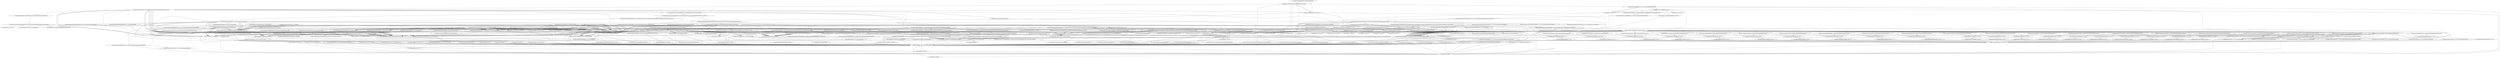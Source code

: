 digraph CallGraph {
"<org.msgpack.util.TemplatePrecompiler: void main(java.lang.String[])>" -> "<org.msgpack.util.TemplatePrecompiler: void <clinit>()>";
"<org.msgpack.util.TemplatePrecompiler: void main(java.lang.String[])>" -> "<org.msgpack.util.TemplatePrecompiler: void saveTemplates(java.lang.String[])>";
"<org.msgpack.util.TemplatePrecompiler: void <clinit>()>" -> "<java.util.logging.Logger: void <clinit>()>";
"<org.msgpack.util.TemplatePrecompiler: void <clinit>()>" -> "<java.util.logging.Logger: java.util.logging.Logger getLogger(java.lang.String)>";
"<java.lang.ThreadGroup: void uncaughtException(java.lang.Thread,java.lang.Throwable)>" -> "<java.lang.RuntimeException: void <init>(java.lang.String)>";
"<java.lang.ClassLoader: void <init>()>" -> "<java.lang.Object: void <init>()>";
"<java.lang.ClassLoader: void <init>()>" -> "<java.lang.RuntimeException: void <init>(java.lang.String)>";
"<java.security.PrivilegedActionException: void <init>(java.lang.Exception)>" -> "<java.lang.Exception: void <init>()>";
"<java.security.PrivilegedActionException: void <init>(java.lang.Exception)>" -> "<java.lang.RuntimeException: void <init>(java.lang.String)>";
"<java.lang.Thread: void <init>(java.lang.ThreadGroup,java.lang.Runnable)>" -> "<java.lang.Object: void <init>()>";
"<java.lang.Thread: void <init>(java.lang.ThreadGroup,java.lang.Runnable)>" -> "<java.lang.RuntimeException: void <init>(java.lang.String)>";
"<java.lang.Thread: void <init>(java.lang.ThreadGroup,java.lang.String)>" -> "<java.lang.Object: void <init>()>";
"<java.lang.Thread: void <init>(java.lang.ThreadGroup,java.lang.String)>" -> "<java.lang.RuntimeException: void <init>(java.lang.String)>";
"<org.msgpack.util.TemplatePrecompiler: void saveTemplates(java.lang.String[])>" -> "<org.msgpack.util.TemplatePrecompiler: void <clinit>()>";
"<org.msgpack.util.TemplatePrecompiler: void saveTemplates(java.lang.String[])>" -> "<org.msgpack.util.TemplatePrecompiler: void saveTemplateClass(org.msgpack.template.TemplateRegistry,java.lang.Class)>";
"<org.msgpack.util.TemplatePrecompiler: void saveTemplates(java.lang.String[])>" -> "<org.msgpack.util.TemplatePrecompiler: java.util.List toClass(java.util.List)>";
"<org.msgpack.util.TemplatePrecompiler: void saveTemplates(java.lang.String[])>" -> "<org.msgpack.util.TemplatePrecompiler: void matchClassNames(java.util.List,java.lang.String)>";
"<org.msgpack.util.TemplatePrecompiler: void saveTemplates(java.lang.String[])>" -> "<java.util.ArrayList: void <init>()>";
"<org.msgpack.util.TemplatePrecompiler: void saveTemplates(java.lang.String[])>" -> "<org.msgpack.template.TemplateRegistry: void <init>(org.msgpack.template.TemplateRegistry)>";
"<org.msgpack.util.TemplatePrecompiler: void saveTemplates(java.lang.String[])>" -> "<org.msgpack.util.TemplatePrecompiler: void <clinit>()>";
"<java.util.logging.Logger: java.util.logging.Logger getLogger(java.lang.String)>" -> "<java.lang.RuntimeException: void <init>(java.lang.String)>";
"<java.lang.RuntimeException: void <init>(java.lang.String)>" -> "<java.lang.Exception: void <init>()>";
"<java.lang.RuntimeException: void <init>(java.lang.String)>" -> "<java.lang.RuntimeException: void <init>(java.lang.String)>";
"<java.lang.Object: void <init>()>" -> "<java.lang.Object: void finalize()>";
"<java.lang.Object: void <init>()>" -> "<java.lang.RuntimeException: void <init>(java.lang.String)>";
"<java.lang.Exception: void <init>()>" -> "<java.lang.Throwable: void <init>()>";
"<java.lang.Exception: void <init>()>" -> "<java.lang.RuntimeException: void <init>(java.lang.String)>";
"<org.msgpack.util.TemplatePrecompiler: void saveTemplateClass(org.msgpack.template.TemplateRegistry,java.lang.Class)>" -> "<org.msgpack.util.TemplatePrecompiler: void <clinit>()>";
"<org.msgpack.util.TemplatePrecompiler: void saveTemplateClass(org.msgpack.template.TemplateRegistry,java.lang.Class)>" -> "<java.lang.StringBuilder: void <init>()>";
"<org.msgpack.util.TemplatePrecompiler: void saveTemplateClass(org.msgpack.template.TemplateRegistry,java.lang.Class)>" -> "<org.msgpack.template.builder.JavassistTemplateBuilder: void <init>(org.msgpack.template.TemplateRegistry)>";
"<org.msgpack.util.TemplatePrecompiler: void saveTemplateClass(org.msgpack.template.TemplateRegistry,java.lang.Class)>" -> "<java.lang.UnsupportedOperationException: void <init>(java.lang.String)>";
"<org.msgpack.util.TemplatePrecompiler: void saveTemplateClass(org.msgpack.template.TemplateRegistry,java.lang.Class)>" -> "<java.lang.StringBuilder: void <init>()>";
"<org.msgpack.util.TemplatePrecompiler: void saveTemplateClass(org.msgpack.template.TemplateRegistry,java.lang.Class)>" -> "<org.msgpack.util.TemplatePrecompiler: java.lang.String getDirName(java.util.Properties,java.lang.String,java.lang.String)>";
"<org.msgpack.util.TemplatePrecompiler: void saveTemplateClass(org.msgpack.template.TemplateRegistry,java.lang.Class)>" -> "<java.lang.System: java.util.Properties getProperties()>";
"<org.msgpack.util.TemplatePrecompiler: void saveTemplateClass(org.msgpack.template.TemplateRegistry,java.lang.Class)>" -> "<java.lang.StringBuilder: void <init>()>";
"<org.msgpack.util.TemplatePrecompiler: void saveTemplateClass(org.msgpack.template.TemplateRegistry,java.lang.Class)>" -> "<org.msgpack.template.builder.JavassistTemplateBuilder: void <clinit>()>";
"<org.msgpack.util.TemplatePrecompiler: void saveTemplateClass(org.msgpack.template.TemplateRegistry,java.lang.Class)>" -> "<java.lang.System: void <clinit>()>";
"<org.msgpack.util.TemplatePrecompiler: java.util.List toClass(java.util.List)>" -> "<java.util.ArrayList: void <init>(int)>";
"<org.msgpack.util.TemplatePrecompiler: void matchClassNames(java.util.List,java.lang.String)>" -> "<java.util.regex.Pattern: java.util.regex.Pattern compile(java.lang.String)>";
"<org.msgpack.util.TemplatePrecompiler: void matchClassNames(java.util.List,java.lang.String)>" -> "<java.lang.StringBuilder: void <init>()>";
"<org.msgpack.util.TemplatePrecompiler: void matchClassNames(java.util.List,java.lang.String)>" -> "<org.msgpack.util.TemplatePrecompiler$1: void <init>()>";
"<org.msgpack.util.TemplatePrecompiler: void matchClassNames(java.util.List,java.lang.String)>" -> "<javax.tools.DiagnosticCollector: void <init>()>";
"<org.msgpack.util.TemplatePrecompiler: void matchClassNames(java.util.List,java.lang.String)>" -> "<javax.tools.ToolProvider: javax.tools.JavaCompiler getSystemJavaCompiler()>";
"<java.util.ArrayList: void <init>()>" -> "<java.util.AbstractList: void <init>()>";
"<java.util.ArrayList: void <init>()>" -> "<java.lang.RuntimeException: void <init>(java.lang.String)>";
"<org.msgpack.template.TemplateRegistry: void <init>(org.msgpack.template.TemplateRegistry)>" -> "<java.lang.Object: void <init>()>";
"<org.msgpack.template.TemplateRegistry: void <init>(org.msgpack.template.TemplateRegistry)>" -> "<org.msgpack.template.TemplateRegistry: void <init>()>";
"<org.msgpack.template.TemplateRegistry: void <init>(org.msgpack.template.TemplateRegistry)>" -> "<java.util.HashMap: void <init>()>";
"<org.msgpack.template.TemplateRegistry: void <init>(org.msgpack.template.TemplateRegistry)>" -> "<java.util.HashMap: void <init>()>";
"<java.lang.Object: void finalize()>" -> "<java.lang.RuntimeException: void <init>(java.lang.String)>";
"<java.lang.Throwable: void <init>()>" -> "<java.lang.Object: void <init>()>";
"<java.lang.Throwable: void <init>()>" -> "<java.lang.RuntimeException: void <init>(java.lang.String)>";
"<java.lang.StringBuilder: void <init>()>" -> "<java.lang.Object: void <init>()>";
"<java.lang.StringBuilder: void <init>()>" -> "<java.lang.RuntimeException: void <init>(java.lang.String)>";
"<org.msgpack.template.builder.JavassistTemplateBuilder: void <init>(org.msgpack.template.TemplateRegistry)>" -> "<org.msgpack.template.builder.JavassistTemplateBuilder: void <init>(org.msgpack.template.TemplateRegistry,java.lang.ClassLoader)>";
"<java.lang.UnsupportedOperationException: void <init>(java.lang.String)>" -> "<java.lang.RuntimeException: void <init>()>";
"<java.lang.UnsupportedOperationException: void <init>(java.lang.String)>" -> "<java.lang.RuntimeException: void <init>(java.lang.String)>";
"<org.msgpack.util.TemplatePrecompiler: java.lang.String getDirName(java.util.Properties,java.lang.String,java.lang.String)>" -> "<java.io.File: void <clinit>()>";
"<org.msgpack.util.TemplatePrecompiler: java.lang.String getDirName(java.util.Properties,java.lang.String,java.lang.String)>" -> "<java.io.IOException: void <init>(java.lang.String)>";
"<org.msgpack.util.TemplatePrecompiler: java.lang.String getDirName(java.util.Properties,java.lang.String,java.lang.String)>" -> "<java.lang.StringBuilder: void <init>()>";
"<org.msgpack.util.TemplatePrecompiler: java.lang.String getDirName(java.util.Properties,java.lang.String,java.lang.String)>" -> "<java.io.File: void <init>(java.lang.String)>";
"<java.lang.System: java.util.Properties getProperties()>" -> "<java.lang.RuntimeException: void <init>(java.lang.String)>";
"<org.msgpack.template.builder.JavassistTemplateBuilder: void <clinit>()>" -> "<java.util.logging.Logger: void <clinit>()>";
"<org.msgpack.template.builder.JavassistTemplateBuilder: void <clinit>()>" -> "<java.util.logging.Logger: java.util.logging.Logger getLogger(java.lang.String)>";
"<java.util.ArrayList: void <init>(int)>" -> "<java.util.AbstractList: void <init>()>";
"<java.util.ArrayList: void <init>(int)>" -> "<java.lang.RuntimeException: void <init>(java.lang.String)>";
"<java.util.regex.Pattern: java.util.regex.Pattern compile(java.lang.String)>" -> "<java.lang.RuntimeException: void <init>(java.lang.String)>";
"<org.msgpack.util.TemplatePrecompiler$1: void <init>()>" -> "<java.util.HashSet: void <init>()>";
"<java.util.AbstractList: void <init>()>" -> "<java.util.AbstractCollection: void <init>()>";
"<java.util.AbstractList: void <init>()>" -> "<java.lang.RuntimeException: void <init>(java.lang.String)>";
"<org.msgpack.template.TemplateRegistry: void <init>()>" -> "<java.util.Collections: void <clinit>()>";
"<org.msgpack.template.TemplateRegistry: void <init>()>" -> "<java.util.Collections: java.util.Map unmodifiableMap(java.util.Map)>";
"<org.msgpack.template.TemplateRegistry: void <init>()>" -> "<org.msgpack.template.TemplateRegistry: void registerTemplates()>";
"<org.msgpack.template.TemplateRegistry: void <init>()>" -> "<java.util.HashMap: void <init>()>";
"<org.msgpack.template.TemplateRegistry: void <init>()>" -> "<java.util.HashMap: void <init>()>";
"<org.msgpack.template.TemplateRegistry: void <init>()>" -> "<java.lang.Object: void <init>()>";
"<java.util.HashMap: void <init>()>" -> "<java.util.AbstractMap: void <init>()>";
"<java.util.HashMap: void <init>()>" -> "<java.lang.RuntimeException: void <init>(java.lang.String)>";
"<org.msgpack.template.builder.JavassistTemplateBuilder: void <init>(org.msgpack.template.TemplateRegistry,java.lang.ClassLoader)>" -> "<org.msgpack.template.builder.JavassistTemplateBuilder: void <clinit>()>";
"<org.msgpack.template.builder.JavassistTemplateBuilder: void <init>(org.msgpack.template.TemplateRegistry,java.lang.ClassLoader)>" -> "<javassist.LoaderClassPath: void <init>(java.lang.ClassLoader)>";
"<org.msgpack.template.builder.JavassistTemplateBuilder: void <init>(org.msgpack.template.TemplateRegistry,java.lang.ClassLoader)>" -> "<javassist.ClassPool: void <init>()>";
"<org.msgpack.template.builder.JavassistTemplateBuilder: void <init>(org.msgpack.template.TemplateRegistry,java.lang.ClassLoader)>" -> "<org.msgpack.template.builder.AbstractTemplateBuilder: void <init>(org.msgpack.template.TemplateRegistry)>";
"<java.lang.RuntimeException: void <init>()>" -> "<java.lang.Exception: void <init>()>";
"<java.lang.RuntimeException: void <init>()>" -> "<java.lang.RuntimeException: void <init>(java.lang.String)>";
"<java.io.IOException: void <init>(java.lang.String)>" -> "<java.lang.Exception: void <init>()>";
"<java.io.IOException: void <init>(java.lang.String)>" -> "<java.lang.RuntimeException: void <init>(java.lang.String)>";
"<java.io.File: void <init>(java.lang.String)>" -> "<java.lang.Object: void <init>()>";
"<java.io.File: void <init>(java.lang.String)>" -> "<java.lang.RuntimeException: void <init>(java.lang.String)>";
"<java.util.HashSet: void <init>()>" -> "<java.util.AbstractSet: void <init>()>";
"<java.util.HashSet: void <init>()>" -> "<java.lang.RuntimeException: void <init>(java.lang.String)>";
"<java.util.AbstractCollection: void <init>()>" -> "<java.lang.Object: void <init>()>";
"<java.util.AbstractCollection: void <init>()>" -> "<java.lang.RuntimeException: void <init>(java.lang.String)>";
"<java.util.Collections: java.util.Map unmodifiableMap(java.util.Map)>" -> "<java.lang.RuntimeException: void <init>(java.lang.String)>";
"<org.msgpack.template.TemplateRegistry: void registerTemplates()>" -> "<java.lang.Boolean: void <clinit>()>";
"<org.msgpack.template.TemplateRegistry: void registerTemplates()>" -> "<org.msgpack.template.DateTemplate: org.msgpack.template.DateTemplate getInstance()>";
"<org.msgpack.template.TemplateRegistry: void registerTemplates()>" -> "<org.msgpack.template.BigDecimalTemplate: org.msgpack.template.BigDecimalTemplate getInstance()>";
"<org.msgpack.template.TemplateRegistry: void registerTemplates()>" -> "<org.msgpack.template.ValueTemplate: org.msgpack.template.ValueTemplate getInstance()>";
"<org.msgpack.template.TemplateRegistry: void registerTemplates()>" -> "<org.msgpack.template.ByteBufferTemplate: org.msgpack.template.ByteBufferTemplate getInstance()>";
"<org.msgpack.template.TemplateRegistry: void registerTemplates()>" -> "<org.msgpack.template.ByteArrayTemplate: org.msgpack.template.ByteArrayTemplate getInstance()>";
"<org.msgpack.template.TemplateRegistry: void registerTemplates()>" -> "<org.msgpack.template.StringTemplate: org.msgpack.template.StringTemplate getInstance()>";
"<org.msgpack.template.TemplateRegistry: void registerTemplates()>" -> "<org.msgpack.template.DoubleArrayTemplate: org.msgpack.template.DoubleArrayTemplate getInstance()>";
"<org.msgpack.template.TemplateRegistry: void registerTemplates()>" -> "<org.msgpack.template.FloatArrayTemplate: org.msgpack.template.FloatArrayTemplate getInstance()>";
"<org.msgpack.template.TemplateRegistry: void registerTemplates()>" -> "<org.msgpack.template.LongArrayTemplate: org.msgpack.template.LongArrayTemplate getInstance()>";
"<org.msgpack.template.TemplateRegistry: void registerTemplates()>" -> "<org.msgpack.template.IntegerArrayTemplate: org.msgpack.template.IntegerArrayTemplate getInstance()>";
"<org.msgpack.template.TemplateRegistry: void registerTemplates()>" -> "<org.msgpack.template.ShortArrayTemplate: org.msgpack.template.ShortArrayTemplate getInstance()>";
"<org.msgpack.template.TemplateRegistry: void registerTemplates()>" -> "<org.msgpack.template.BooleanArrayTemplate: org.msgpack.template.BooleanArrayTemplate getInstance()>";
"<org.msgpack.template.TemplateRegistry: void registerTemplates()>" -> "<org.msgpack.template.CharacterTemplate: org.msgpack.template.CharacterTemplate getInstance()>";
"<org.msgpack.template.TemplateRegistry: void registerTemplates()>" -> "<org.msgpack.template.CharacterTemplate: org.msgpack.template.CharacterTemplate getInstance()>";
"<org.msgpack.template.TemplateRegistry: void registerTemplates()>" -> "<org.msgpack.template.BigIntegerTemplate: org.msgpack.template.BigIntegerTemplate getInstance()>";
"<org.msgpack.template.TemplateRegistry: void registerTemplates()>" -> "<org.msgpack.template.DoubleTemplate: org.msgpack.template.DoubleTemplate getInstance()>";
"<org.msgpack.template.TemplateRegistry: void registerTemplates()>" -> "<org.msgpack.template.DoubleTemplate: org.msgpack.template.DoubleTemplate getInstance()>";
"<org.msgpack.template.TemplateRegistry: void registerTemplates()>" -> "<org.msgpack.template.FloatTemplate: org.msgpack.template.FloatTemplate getInstance()>";
"<org.msgpack.template.TemplateRegistry: void registerTemplates()>" -> "<org.msgpack.template.FloatTemplate: org.msgpack.template.FloatTemplate getInstance()>";
"<org.msgpack.template.TemplateRegistry: void registerTemplates()>" -> "<org.msgpack.template.LongTemplate: org.msgpack.template.LongTemplate getInstance()>";
"<org.msgpack.template.TemplateRegistry: void registerTemplates()>" -> "<org.msgpack.template.LongTemplate: org.msgpack.template.LongTemplate getInstance()>";
"<org.msgpack.template.TemplateRegistry: void registerTemplates()>" -> "<org.msgpack.template.IntegerTemplate: org.msgpack.template.IntegerTemplate getInstance()>";
"<org.msgpack.template.TemplateRegistry: void registerTemplates()>" -> "<org.msgpack.template.IntegerTemplate: org.msgpack.template.IntegerTemplate getInstance()>";
"<org.msgpack.template.TemplateRegistry: void registerTemplates()>" -> "<org.msgpack.template.ShortTemplate: org.msgpack.template.ShortTemplate getInstance()>";
"<org.msgpack.template.TemplateRegistry: void registerTemplates()>" -> "<org.msgpack.template.ShortTemplate: org.msgpack.template.ShortTemplate getInstance()>";
"<org.msgpack.template.TemplateRegistry: void registerTemplates()>" -> "<org.msgpack.template.ByteTemplate: org.msgpack.template.ByteTemplate getInstance()>";
"<org.msgpack.template.TemplateRegistry: void registerTemplates()>" -> "<org.msgpack.template.ByteTemplate: org.msgpack.template.ByteTemplate getInstance()>";
"<org.msgpack.template.TemplateRegistry: void registerTemplates()>" -> "<org.msgpack.template.BooleanTemplate: org.msgpack.template.BooleanTemplate getInstance()>";
"<org.msgpack.template.TemplateRegistry: void registerTemplates()>" -> "<org.msgpack.template.BooleanTemplate: org.msgpack.template.BooleanTemplate getInstance()>";
"<org.msgpack.template.TemplateRegistry: void registerTemplates()>" -> "<org.msgpack.template.DateTemplate: void <clinit>()>";
"<org.msgpack.template.TemplateRegistry: void registerTemplates()>" -> "<org.msgpack.template.BigDecimalTemplate: void <clinit>()>";
"<org.msgpack.template.TemplateRegistry: void registerTemplates()>" -> "<org.msgpack.template.ValueTemplate: void <clinit>()>";
"<org.msgpack.template.TemplateRegistry: void registerTemplates()>" -> "<org.msgpack.template.ByteBufferTemplate: void <clinit>()>";
"<org.msgpack.template.TemplateRegistry: void registerTemplates()>" -> "<org.msgpack.template.ByteArrayTemplate: void <clinit>()>";
"<org.msgpack.template.TemplateRegistry: void registerTemplates()>" -> "<org.msgpack.template.StringTemplate: void <clinit>()>";
"<org.msgpack.template.TemplateRegistry: void registerTemplates()>" -> "<org.msgpack.template.DoubleArrayTemplate: void <clinit>()>";
"<org.msgpack.template.TemplateRegistry: void registerTemplates()>" -> "<org.msgpack.template.FloatArrayTemplate: void <clinit>()>";
"<org.msgpack.template.TemplateRegistry: void registerTemplates()>" -> "<org.msgpack.template.LongArrayTemplate: void <clinit>()>";
"<org.msgpack.template.TemplateRegistry: void registerTemplates()>" -> "<org.msgpack.template.IntegerArrayTemplate: void <clinit>()>";
"<org.msgpack.template.TemplateRegistry: void registerTemplates()>" -> "<org.msgpack.template.ShortArrayTemplate: void <clinit>()>";
"<org.msgpack.template.TemplateRegistry: void registerTemplates()>" -> "<org.msgpack.template.BooleanArrayTemplate: void <clinit>()>";
"<org.msgpack.template.TemplateRegistry: void registerTemplates()>" -> "<org.msgpack.template.CharacterTemplate: void <clinit>()>";
"<org.msgpack.template.TemplateRegistry: void registerTemplates()>" -> "<java.lang.Character: void <clinit>()>";
"<org.msgpack.template.TemplateRegistry: void registerTemplates()>" -> "<org.msgpack.template.BigIntegerTemplate: void <clinit>()>";
"<org.msgpack.template.TemplateRegistry: void registerTemplates()>" -> "<org.msgpack.template.DoubleTemplate: void <clinit>()>";
"<org.msgpack.template.TemplateRegistry: void registerTemplates()>" -> "<java.lang.Double: void <clinit>()>";
"<org.msgpack.template.TemplateRegistry: void registerTemplates()>" -> "<org.msgpack.template.FloatTemplate: void <clinit>()>";
"<org.msgpack.template.TemplateRegistry: void registerTemplates()>" -> "<java.lang.Float: void <clinit>()>";
"<org.msgpack.template.TemplateRegistry: void registerTemplates()>" -> "<org.msgpack.template.LongTemplate: void <clinit>()>";
"<org.msgpack.template.TemplateRegistry: void registerTemplates()>" -> "<java.lang.Long: void <clinit>()>";
"<org.msgpack.template.TemplateRegistry: void registerTemplates()>" -> "<org.msgpack.template.IntegerTemplate: void <clinit>()>";
"<org.msgpack.template.TemplateRegistry: void registerTemplates()>" -> "<java.lang.Integer: void <clinit>()>";
"<org.msgpack.template.TemplateRegistry: void registerTemplates()>" -> "<org.msgpack.template.ShortTemplate: void <clinit>()>";
"<org.msgpack.template.TemplateRegistry: void registerTemplates()>" -> "<java.lang.Short: void <clinit>()>";
"<org.msgpack.template.TemplateRegistry: void registerTemplates()>" -> "<org.msgpack.template.ByteTemplate: void <clinit>()>";
"<org.msgpack.template.TemplateRegistry: void registerTemplates()>" -> "<java.lang.Byte: void <clinit>()>";
"<org.msgpack.template.TemplateRegistry: void registerTemplates()>" -> "<org.msgpack.template.BooleanTemplate: void <clinit>()>";
"<java.util.AbstractMap: void <init>()>" -> "<java.lang.Object: void <init>()>";
"<java.util.AbstractMap: void <init>()>" -> "<java.lang.RuntimeException: void <init>(java.lang.String)>";
"<org.msgpack.template.builder.AbstractTemplateBuilder: void <init>(org.msgpack.template.TemplateRegistry)>" -> "<java.lang.Object: void <init>()>";
"<java.util.AbstractSet: void <init>()>" -> "<java.util.AbstractCollection: void <init>()>";
"<java.util.AbstractSet: void <init>()>" -> "<java.lang.RuntimeException: void <init>(java.lang.String)>";
"<org.msgpack.template.DateTemplate: org.msgpack.template.DateTemplate getInstance()>" -> "<org.msgpack.template.DateTemplate: void <clinit>()>";
"<org.msgpack.template.BigDecimalTemplate: org.msgpack.template.BigDecimalTemplate getInstance()>" -> "<org.msgpack.template.BigDecimalTemplate: void <clinit>()>";
"<org.msgpack.template.ValueTemplate: org.msgpack.template.ValueTemplate getInstance()>" -> "<org.msgpack.template.ValueTemplate: void <clinit>()>";
"<org.msgpack.template.ByteBufferTemplate: org.msgpack.template.ByteBufferTemplate getInstance()>" -> "<org.msgpack.template.ByteBufferTemplate: void <clinit>()>";
"<org.msgpack.template.ByteArrayTemplate: org.msgpack.template.ByteArrayTemplate getInstance()>" -> "<org.msgpack.template.ByteArrayTemplate: void <clinit>()>";
"<org.msgpack.template.StringTemplate: org.msgpack.template.StringTemplate getInstance()>" -> "<org.msgpack.template.StringTemplate: void <clinit>()>";
"<org.msgpack.template.DoubleArrayTemplate: org.msgpack.template.DoubleArrayTemplate getInstance()>" -> "<org.msgpack.template.DoubleArrayTemplate: void <clinit>()>";
"<org.msgpack.template.FloatArrayTemplate: org.msgpack.template.FloatArrayTemplate getInstance()>" -> "<org.msgpack.template.FloatArrayTemplate: void <clinit>()>";
"<org.msgpack.template.LongArrayTemplate: org.msgpack.template.LongArrayTemplate getInstance()>" -> "<org.msgpack.template.LongArrayTemplate: void <clinit>()>";
"<org.msgpack.template.IntegerArrayTemplate: org.msgpack.template.IntegerArrayTemplate getInstance()>" -> "<org.msgpack.template.IntegerArrayTemplate: void <clinit>()>";
"<org.msgpack.template.ShortArrayTemplate: org.msgpack.template.ShortArrayTemplate getInstance()>" -> "<org.msgpack.template.ShortArrayTemplate: void <clinit>()>";
"<org.msgpack.template.BooleanArrayTemplate: org.msgpack.template.BooleanArrayTemplate getInstance()>" -> "<org.msgpack.template.BooleanArrayTemplate: void <clinit>()>";
"<org.msgpack.template.CharacterTemplate: org.msgpack.template.CharacterTemplate getInstance()>" -> "<org.msgpack.template.CharacterTemplate: void <clinit>()>";
"<org.msgpack.template.BigIntegerTemplate: org.msgpack.template.BigIntegerTemplate getInstance()>" -> "<org.msgpack.template.BigIntegerTemplate: void <clinit>()>";
"<org.msgpack.template.DoubleTemplate: org.msgpack.template.DoubleTemplate getInstance()>" -> "<org.msgpack.template.DoubleTemplate: void <clinit>()>";
"<org.msgpack.template.FloatTemplate: org.msgpack.template.FloatTemplate getInstance()>" -> "<org.msgpack.template.FloatTemplate: void <clinit>()>";
"<org.msgpack.template.LongTemplate: org.msgpack.template.LongTemplate getInstance()>" -> "<org.msgpack.template.LongTemplate: void <clinit>()>";
"<org.msgpack.template.IntegerTemplate: org.msgpack.template.IntegerTemplate getInstance()>" -> "<org.msgpack.template.IntegerTemplate: void <clinit>()>";
"<org.msgpack.template.ShortTemplate: org.msgpack.template.ShortTemplate getInstance()>" -> "<org.msgpack.template.ShortTemplate: void <clinit>()>";
"<org.msgpack.template.ByteTemplate: org.msgpack.template.ByteTemplate getInstance()>" -> "<org.msgpack.template.ByteTemplate: void <clinit>()>";
"<org.msgpack.template.BooleanTemplate: org.msgpack.template.BooleanTemplate getInstance()>" -> "<org.msgpack.template.BooleanTemplate: void <clinit>()>";
"<org.msgpack.template.DateTemplate: void <clinit>()>" -> "<org.msgpack.template.DateTemplate: void <init>()>";
"<org.msgpack.template.BigDecimalTemplate: void <clinit>()>" -> "<org.msgpack.template.BigDecimalTemplate: void <init>()>";
"<org.msgpack.template.ValueTemplate: void <clinit>()>" -> "<org.msgpack.template.ValueTemplate: void <init>()>";
"<org.msgpack.template.ByteBufferTemplate: void <clinit>()>" -> "<org.msgpack.template.ByteBufferTemplate: void <init>()>";
"<org.msgpack.template.ByteArrayTemplate: void <clinit>()>" -> "<org.msgpack.template.ByteArrayTemplate: void <init>()>";
"<org.msgpack.template.StringTemplate: void <clinit>()>" -> "<org.msgpack.template.StringTemplate: void <init>()>";
"<org.msgpack.template.DoubleArrayTemplate: void <clinit>()>" -> "<org.msgpack.template.DoubleArrayTemplate: void <init>()>";
"<org.msgpack.template.FloatArrayTemplate: void <clinit>()>" -> "<org.msgpack.template.FloatArrayTemplate: void <init>()>";
"<org.msgpack.template.LongArrayTemplate: void <clinit>()>" -> "<org.msgpack.template.LongArrayTemplate: void <init>()>";
"<org.msgpack.template.IntegerArrayTemplate: void <clinit>()>" -> "<org.msgpack.template.IntegerArrayTemplate: void <init>()>";
"<org.msgpack.template.ShortArrayTemplate: void <clinit>()>" -> "<org.msgpack.template.ShortArrayTemplate: void <init>()>";
"<org.msgpack.template.BooleanArrayTemplate: void <clinit>()>" -> "<org.msgpack.template.BooleanArrayTemplate: void <init>()>";
"<org.msgpack.template.CharacterTemplate: void <clinit>()>" -> "<org.msgpack.template.CharacterTemplate: void <init>()>";
"<org.msgpack.template.BigIntegerTemplate: void <clinit>()>" -> "<org.msgpack.template.BigIntegerTemplate: void <init>()>";
"<org.msgpack.template.DoubleTemplate: void <clinit>()>" -> "<org.msgpack.template.DoubleTemplate: void <init>()>";
"<org.msgpack.template.FloatTemplate: void <clinit>()>" -> "<org.msgpack.template.FloatTemplate: void <init>()>";
"<org.msgpack.template.LongTemplate: void <clinit>()>" -> "<org.msgpack.template.LongTemplate: void <init>()>";
"<org.msgpack.template.IntegerTemplate: void <clinit>()>" -> "<org.msgpack.template.IntegerTemplate: void <init>()>";
"<org.msgpack.template.ShortTemplate: void <clinit>()>" -> "<org.msgpack.template.ShortTemplate: void <init>()>";
"<org.msgpack.template.ByteTemplate: void <clinit>()>" -> "<org.msgpack.template.ByteTemplate: void <init>()>";
"<org.msgpack.template.BooleanTemplate: void <clinit>()>" -> "<org.msgpack.template.BooleanTemplate: void <init>()>";
"<org.msgpack.template.DateTemplate: void <init>()>" -> "<org.msgpack.template.AbstractTemplate: void <init>()>";
"<org.msgpack.template.BigDecimalTemplate: void <init>()>" -> "<org.msgpack.template.AbstractTemplate: void <init>()>";
"<org.msgpack.template.ValueTemplate: void <init>()>" -> "<org.msgpack.template.AbstractTemplate: void <init>()>";
"<org.msgpack.template.ByteBufferTemplate: void <init>()>" -> "<org.msgpack.template.AbstractTemplate: void <init>()>";
"<org.msgpack.template.ByteArrayTemplate: void <init>()>" -> "<org.msgpack.template.AbstractTemplate: void <init>()>";
"<org.msgpack.template.StringTemplate: void <init>()>" -> "<org.msgpack.template.AbstractTemplate: void <init>()>";
"<org.msgpack.template.DoubleArrayTemplate: void <init>()>" -> "<org.msgpack.template.AbstractTemplate: void <init>()>";
"<org.msgpack.template.FloatArrayTemplate: void <init>()>" -> "<org.msgpack.template.AbstractTemplate: void <init>()>";
"<org.msgpack.template.LongArrayTemplate: void <init>()>" -> "<org.msgpack.template.AbstractTemplate: void <init>()>";
"<org.msgpack.template.IntegerArrayTemplate: void <init>()>" -> "<org.msgpack.template.AbstractTemplate: void <init>()>";
"<org.msgpack.template.ShortArrayTemplate: void <init>()>" -> "<org.msgpack.template.AbstractTemplate: void <init>()>";
"<org.msgpack.template.BooleanArrayTemplate: void <init>()>" -> "<org.msgpack.template.AbstractTemplate: void <init>()>";
"<org.msgpack.template.CharacterTemplate: void <init>()>" -> "<org.msgpack.template.AbstractTemplate: void <init>()>";
"<org.msgpack.template.BigIntegerTemplate: void <init>()>" -> "<org.msgpack.template.AbstractTemplate: void <init>()>";
"<org.msgpack.template.DoubleTemplate: void <init>()>" -> "<org.msgpack.template.AbstractTemplate: void <init>()>";
"<org.msgpack.template.FloatTemplate: void <init>()>" -> "<org.msgpack.template.AbstractTemplate: void <init>()>";
"<org.msgpack.template.LongTemplate: void <init>()>" -> "<org.msgpack.template.AbstractTemplate: void <init>()>";
"<org.msgpack.template.IntegerTemplate: void <init>()>" -> "<org.msgpack.template.AbstractTemplate: void <init>()>";
"<org.msgpack.template.ShortTemplate: void <init>()>" -> "<org.msgpack.template.AbstractTemplate: void <init>()>";
"<org.msgpack.template.ByteTemplate: void <init>()>" -> "<org.msgpack.template.AbstractTemplate: void <init>()>";
"<org.msgpack.template.BooleanTemplate: void <init>()>" -> "<org.msgpack.template.AbstractTemplate: void <init>()>";
"<org.msgpack.template.AbstractTemplate: void <init>()>" -> "<java.lang.Object: void <init>()>";
"<org.msgpack.template.builder.JavassistTemplateBuilder: void <clinit>()>" -> "<java.lang.Class: java.lang.String getName()>";
"<java.lang.Class: java.lang.String getName()>" -> "<java.lang.RuntimeException: void <init>(java.lang.String)>";
"<org.msgpack.util.TemplatePrecompiler: java.lang.String getDirName(java.util.Properties,java.lang.String,java.lang.String)>" -> "<java.lang.StringBuilder: java.lang.StringBuilder append(java.lang.String)>";
"<org.msgpack.util.TemplatePrecompiler: java.lang.String getDirName(java.util.Properties,java.lang.String,java.lang.String)>" -> "<java.lang.StringBuilder: java.lang.StringBuilder append(java.lang.String)>";
"<org.msgpack.util.TemplatePrecompiler: java.lang.String getDirName(java.util.Properties,java.lang.String,java.lang.String)>" -> "<java.lang.StringBuilder: java.lang.String toString()>";
"<java.lang.StringBuilder: java.lang.StringBuilder append(java.lang.String)>" -> "<java.lang.RuntimeException: void <init>(java.lang.String)>";
"<java.lang.StringBuilder: java.lang.String toString()>" -> "<java.lang.RuntimeException: void <init>(java.lang.String)>";
"<org.msgpack.util.TemplatePrecompiler: java.lang.String getDirName(java.util.Properties,java.lang.String,java.lang.String)>" -> "<java.io.File: boolean isDirectory()>";
"<org.msgpack.util.TemplatePrecompiler: java.lang.String getDirName(java.util.Properties,java.lang.String,java.lang.String)>" -> "<java.io.File: boolean exists()>";
"<org.msgpack.util.TemplatePrecompiler: java.lang.String getDirName(java.util.Properties,java.lang.String,java.lang.String)>" -> "<java.io.File: java.lang.String getAbsolutePath()>";
"<java.io.File: boolean isDirectory()>" -> "<java.lang.RuntimeException: void <init>(java.lang.String)>";
"<java.io.File: boolean exists()>" -> "<java.lang.RuntimeException: void <init>(java.lang.String)>";
"<java.io.File: java.lang.String getAbsolutePath()>" -> "<java.lang.RuntimeException: void <init>(java.lang.String)>";
"<org.msgpack.template.TemplateRegistry: void <init>()>" -> "<org.msgpack.template.TemplateRegistry: org.msgpack.template.builder.TemplateBuilderChain createTemplateBuilderChain()>";
"<org.msgpack.template.TemplateRegistry: org.msgpack.template.builder.TemplateBuilderChain createTemplateBuilderChain()>" -> "<org.msgpack.template.builder.TemplateBuilderChain: void <init>(org.msgpack.template.TemplateRegistry)>";
"<org.msgpack.template.builder.TemplateBuilderChain: void <init>(org.msgpack.template.TemplateRegistry)>" -> "<org.msgpack.template.builder.TemplateBuilderChain: void <init>(org.msgpack.template.TemplateRegistry,java.lang.ClassLoader)>";
"<org.msgpack.template.builder.TemplateBuilderChain: void <init>(org.msgpack.template.TemplateRegistry,java.lang.ClassLoader)>" -> "<java.lang.Object: void <init>()>";
"<org.msgpack.template.builder.TemplateBuilderChain: void <init>(org.msgpack.template.TemplateRegistry,java.lang.ClassLoader)>" -> "<java.util.ArrayList: void <init>()>";
"<org.msgpack.template.builder.TemplateBuilderChain: void <init>(org.msgpack.template.TemplateRegistry,java.lang.ClassLoader)>" -> "<org.msgpack.template.builder.TemplateBuilderChain: void reset(org.msgpack.template.TemplateRegistry,java.lang.ClassLoader)>";
"<org.msgpack.template.builder.TemplateBuilderChain: void reset(org.msgpack.template.TemplateRegistry,java.lang.ClassLoader)>" -> "<org.msgpack.template.builder.ArrayTemplateBuilder: void <clinit>()>";
"<org.msgpack.template.builder.TemplateBuilderChain: void reset(org.msgpack.template.TemplateRegistry,java.lang.ClassLoader)>" -> "<org.msgpack.template.builder.ReflectionBeansTemplateBuilder: void <init>(org.msgpack.template.TemplateRegistry)>";
"<org.msgpack.template.builder.TemplateBuilderChain: void reset(org.msgpack.template.TemplateRegistry,java.lang.ClassLoader)>" -> "<org.msgpack.template.builder.OrdinalEnumTemplateBuilder: void <init>(org.msgpack.template.TemplateRegistry)>";
"<org.msgpack.template.builder.TemplateBuilderChain: void reset(org.msgpack.template.TemplateRegistry,java.lang.ClassLoader)>" -> "<org.msgpack.template.builder.ArrayTemplateBuilder: void <init>(org.msgpack.template.TemplateRegistry)>";
"<org.msgpack.template.builder.TemplateBuilderChain: void reset(org.msgpack.template.TemplateRegistry,java.lang.ClassLoader)>" -> "<org.msgpack.template.builder.TemplateBuilderChain: org.msgpack.template.builder.TemplateBuilder createForceTemplateBuilder(java.lang.String,org.msgpack.template.TemplateRegistry,java.lang.ClassLoader)>";
"<org.msgpack.template.builder.TemplateBuilderChain: void reset(org.msgpack.template.TemplateRegistry,java.lang.ClassLoader)>" -> "<org.msgpack.template.builder.TemplateBuilderChain: boolean enableDynamicCodeGeneration()>";
"<org.msgpack.template.builder.TemplateBuilderChain: void reset(org.msgpack.template.TemplateRegistry,java.lang.ClassLoader)>" -> "<java.lang.NullPointerException: void <init>(java.lang.String)>";
"<org.msgpack.template.builder.TemplateBuilderChain: void reset(org.msgpack.template.TemplateRegistry,java.lang.ClassLoader)>" -> "<org.msgpack.template.builder.ReflectionTemplateBuilder: void <clinit>()>";
"<org.msgpack.template.builder.TemplateBuilderChain: void reset(org.msgpack.template.TemplateRegistry,java.lang.ClassLoader)>" -> "<org.msgpack.template.builder.ReflectionBeansTemplateBuilder: void <clinit>()>";
"<org.msgpack.template.builder.TemplateBuilderChain: void reset(org.msgpack.template.TemplateRegistry,java.lang.ClassLoader)>" -> "<org.msgpack.template.builder.OrdinalEnumTemplateBuilder: void <clinit>()>";
"<org.msgpack.template.builder.ArrayTemplateBuilder: void <clinit>()>" -> "<java.util.logging.Logger: void <clinit>()>";
"<org.msgpack.template.builder.ArrayTemplateBuilder: void <clinit>()>" -> "<java.util.logging.Logger: java.util.logging.Logger getLogger(java.lang.String)>";
"<org.msgpack.template.builder.ReflectionBeansTemplateBuilder: void <init>(org.msgpack.template.TemplateRegistry)>" -> "<org.msgpack.template.builder.ReflectionTemplateBuilder: void <init>(org.msgpack.template.TemplateRegistry,java.lang.ClassLoader)>";
"<org.msgpack.template.builder.OrdinalEnumTemplateBuilder: void <init>(org.msgpack.template.TemplateRegistry)>" -> "<org.msgpack.template.builder.AbstractTemplateBuilder: void <init>(org.msgpack.template.TemplateRegistry)>";
"<org.msgpack.template.builder.ArrayTemplateBuilder: void <init>(org.msgpack.template.TemplateRegistry)>" -> "<org.msgpack.template.builder.AbstractTemplateBuilder: void <init>(org.msgpack.template.TemplateRegistry)>";
"<org.msgpack.template.builder.TemplateBuilderChain: org.msgpack.template.builder.TemplateBuilder createForceTemplateBuilder(java.lang.String,org.msgpack.template.TemplateRegistry,java.lang.ClassLoader)>" -> "<org.msgpack.template.builder.ReflectionTemplateBuilder: void <clinit>()>";
"<org.msgpack.template.builder.TemplateBuilderChain: org.msgpack.template.builder.TemplateBuilder createForceTemplateBuilder(java.lang.String,org.msgpack.template.TemplateRegistry,java.lang.ClassLoader)>" -> "<org.msgpack.template.builder.ReflectionTemplateBuilder: void <init>(org.msgpack.template.TemplateRegistry,java.lang.ClassLoader)>";
"<org.msgpack.template.builder.TemplateBuilderChain: org.msgpack.template.builder.TemplateBuilder createForceTemplateBuilder(java.lang.String,org.msgpack.template.TemplateRegistry,java.lang.ClassLoader)>" -> "<java.lang.Class: java.lang.Class forName(java.lang.String)>";
"<org.msgpack.template.builder.TemplateBuilderChain: boolean enableDynamicCodeGeneration()>" -> "<org.msgpack.util.android.DalvikVmChecker: void <clinit>()>";
"<org.msgpack.template.builder.TemplateBuilderChain: boolean enableDynamicCodeGeneration()>" -> "<org.msgpack.util.android.DalvikVmChecker: boolean isDalvikVm()>";
"<java.lang.NullPointerException: void <init>(java.lang.String)>" -> "<java.lang.RuntimeException: void <init>()>";
"<java.lang.NullPointerException: void <init>(java.lang.String)>" -> "<java.lang.RuntimeException: void <init>(java.lang.String)>";
"<org.msgpack.template.builder.ReflectionTemplateBuilder: void <clinit>()>" -> "<java.util.logging.Logger: void <clinit>()>";
"<org.msgpack.template.builder.ReflectionTemplateBuilder: void <clinit>()>" -> "<java.util.logging.Logger: java.util.logging.Logger getLogger(java.lang.String)>";
"<org.msgpack.template.builder.ReflectionBeansTemplateBuilder: void <clinit>()>" -> "<java.util.logging.Logger: void <clinit>()>";
"<org.msgpack.template.builder.ReflectionBeansTemplateBuilder: void <clinit>()>" -> "<java.util.logging.Logger: java.util.logging.Logger getLogger(java.lang.String)>";
"<org.msgpack.template.builder.ReflectionBeansTemplateBuilder: void <clinit>()>" -> "<org.msgpack.template.builder.ReflectionTemplateBuilder: void <clinit>()>";
"<org.msgpack.template.builder.OrdinalEnumTemplateBuilder: void <clinit>()>" -> "<java.util.logging.Logger: void <clinit>()>";
"<org.msgpack.template.builder.OrdinalEnumTemplateBuilder: void <clinit>()>" -> "<java.util.logging.Logger: java.util.logging.Logger getLogger(java.lang.String)>";
"<org.msgpack.template.builder.ReflectionTemplateBuilder: void <init>(org.msgpack.template.TemplateRegistry,java.lang.ClassLoader)>" -> "<org.msgpack.template.builder.AbstractTemplateBuilder: void <init>(org.msgpack.template.TemplateRegistry)>";
"<java.lang.Class: java.lang.Class forName(java.lang.String)>" -> "<java.lang.RuntimeException: void <init>(java.lang.String)>";
"<org.msgpack.util.android.DalvikVmChecker: void <clinit>()>" -> "<java.lang.System: void <clinit>()>";
"<org.msgpack.util.android.DalvikVmChecker: void <clinit>()>" -> "<java.lang.System: java.lang.String getProperty(java.lang.String)>";
"<org.msgpack.util.android.DalvikVmChecker: boolean isDalvikVm()>" -> "<org.msgpack.util.android.DalvikVmChecker: void <clinit>()>";
"<java.lang.System: java.lang.String getProperty(java.lang.String)>" -> "<java.lang.RuntimeException: void <init>(java.lang.String)>";
"<org.msgpack.template.builder.OrdinalEnumTemplateBuilder: void <clinit>()>" -> "<java.lang.Class: java.lang.String getName()>";
"<org.msgpack.template.builder.ReflectionBeansTemplateBuilder: void <clinit>()>" -> "<java.lang.Class: java.lang.String getName()>";
"<org.msgpack.template.builder.ReflectionTemplateBuilder: void <clinit>()>" -> "<java.lang.Class: java.lang.String getName()>";
"<org.msgpack.template.builder.ArrayTemplateBuilder: void <clinit>()>" -> "<java.lang.Class: java.lang.String getName()>";
"<org.msgpack.template.builder.TemplateBuilderChain: void reset(org.msgpack.template.TemplateRegistry,java.lang.ClassLoader)>" -> "<java.util.ArrayList: boolean add(java.lang.Object)>";
"<org.msgpack.template.builder.TemplateBuilderChain: void reset(org.msgpack.template.TemplateRegistry,java.lang.ClassLoader)>" -> "<java.util.ArrayList: boolean add(java.lang.Object)>";
"<org.msgpack.template.builder.TemplateBuilderChain: void reset(org.msgpack.template.TemplateRegistry,java.lang.ClassLoader)>" -> "<java.util.ArrayList: boolean add(java.lang.Object)>";
"<org.msgpack.template.builder.TemplateBuilderChain: void reset(org.msgpack.template.TemplateRegistry,java.lang.ClassLoader)>" -> "<java.util.ArrayList: boolean add(java.lang.Object)>";
"<java.util.ArrayList: boolean add(java.lang.Object)>" -> "<java.lang.RuntimeException: void <init>(java.lang.String)>";
"<org.msgpack.template.TemplateRegistry: void registerTemplates()>" -> "<org.msgpack.template.TemplateRegistry: void register(java.lang.reflect.Type,org.msgpack.template.Template)>";
"<org.msgpack.template.TemplateRegistry: void registerTemplates()>" -> "<org.msgpack.template.TemplateRegistry: void register(java.lang.reflect.Type,org.msgpack.template.Template)>";
"<org.msgpack.template.TemplateRegistry: void registerTemplates()>" -> "<org.msgpack.template.TemplateRegistry: void register(java.lang.reflect.Type,org.msgpack.template.Template)>";
"<org.msgpack.template.TemplateRegistry: void registerTemplates()>" -> "<org.msgpack.template.TemplateRegistry: void register(java.lang.reflect.Type,org.msgpack.template.Template)>";
"<org.msgpack.template.TemplateRegistry: void registerTemplates()>" -> "<org.msgpack.template.TemplateRegistry: void register(java.lang.reflect.Type,org.msgpack.template.Template)>";
"<org.msgpack.template.TemplateRegistry: void registerTemplates()>" -> "<org.msgpack.template.TemplateRegistry: void register(java.lang.reflect.Type,org.msgpack.template.Template)>";
"<org.msgpack.template.TemplateRegistry: void registerTemplates()>" -> "<org.msgpack.template.TemplateRegistry: void register(java.lang.reflect.Type,org.msgpack.template.Template)>";
"<org.msgpack.template.TemplateRegistry: void registerTemplates()>" -> "<org.msgpack.template.TemplateRegistry: void register(java.lang.reflect.Type,org.msgpack.template.Template)>";
"<org.msgpack.template.TemplateRegistry: void registerTemplates()>" -> "<org.msgpack.template.TemplateRegistry: void register(java.lang.reflect.Type,org.msgpack.template.Template)>";
"<org.msgpack.template.TemplateRegistry: void registerTemplates()>" -> "<org.msgpack.template.TemplateRegistry: void register(java.lang.reflect.Type,org.msgpack.template.Template)>";
"<org.msgpack.template.TemplateRegistry: void registerTemplates()>" -> "<org.msgpack.template.TemplateRegistry: void register(java.lang.reflect.Type,org.msgpack.template.Template)>";
"<org.msgpack.template.TemplateRegistry: void registerTemplates()>" -> "<org.msgpack.template.TemplateRegistry: void register(java.lang.reflect.Type,org.msgpack.template.Template)>";
"<org.msgpack.template.TemplateRegistry: void registerTemplates()>" -> "<org.msgpack.template.TemplateRegistry: void register(java.lang.reflect.Type,org.msgpack.template.Template)>";
"<org.msgpack.template.TemplateRegistry: void registerTemplates()>" -> "<org.msgpack.template.TemplateRegistry: void register(java.lang.reflect.Type,org.msgpack.template.Template)>";
"<org.msgpack.template.TemplateRegistry: void registerTemplates()>" -> "<org.msgpack.template.TemplateRegistry: void register(java.lang.reflect.Type,org.msgpack.template.Template)>";
"<org.msgpack.template.TemplateRegistry: void registerTemplates()>" -> "<org.msgpack.template.TemplateRegistry: void register(java.lang.reflect.Type,org.msgpack.template.Template)>";
"<org.msgpack.template.TemplateRegistry: void registerTemplates()>" -> "<org.msgpack.template.TemplateRegistry: void register(java.lang.reflect.Type,org.msgpack.template.Template)>";
"<org.msgpack.template.TemplateRegistry: void registerTemplates()>" -> "<org.msgpack.template.TemplateRegistry: void register(java.lang.reflect.Type,org.msgpack.template.Template)>";
"<org.msgpack.template.TemplateRegistry: void registerTemplates()>" -> "<org.msgpack.template.TemplateRegistry: void register(java.lang.reflect.Type,org.msgpack.template.Template)>";
"<org.msgpack.template.TemplateRegistry: void registerTemplates()>" -> "<org.msgpack.template.TemplateRegistry: void register(java.lang.reflect.Type,org.msgpack.template.Template)>";
"<org.msgpack.template.TemplateRegistry: void registerTemplates()>" -> "<org.msgpack.template.TemplateRegistry: void register(java.lang.reflect.Type,org.msgpack.template.Template)>";
"<org.msgpack.template.TemplateRegistry: void registerTemplates()>" -> "<org.msgpack.template.TemplateRegistry: void register(java.lang.reflect.Type,org.msgpack.template.Template)>";
"<org.msgpack.template.TemplateRegistry: void registerTemplates()>" -> "<org.msgpack.template.TemplateRegistry: void register(java.lang.reflect.Type,org.msgpack.template.Template)>";
"<org.msgpack.template.TemplateRegistry: void registerTemplates()>" -> "<org.msgpack.template.TemplateRegistry: void register(java.lang.reflect.Type,org.msgpack.template.Template)>";
"<org.msgpack.template.TemplateRegistry: void registerTemplates()>" -> "<org.msgpack.template.TemplateRegistry: void register(java.lang.reflect.Type,org.msgpack.template.Template)>";
"<org.msgpack.template.TemplateRegistry: void registerTemplates()>" -> "<org.msgpack.template.TemplateRegistry: void register(java.lang.reflect.Type,org.msgpack.template.Template)>";
"<org.msgpack.template.TemplateRegistry: void registerTemplates()>" -> "<org.msgpack.template.TemplateRegistry: void register(java.lang.reflect.Type,org.msgpack.template.Template)>";
"<org.msgpack.template.TemplateRegistry: void registerTemplates()>" -> "<org.msgpack.template.TemplateRegistry: void register(java.lang.reflect.Type,org.msgpack.template.Template)>";
"<org.msgpack.template.TemplateRegistry: void registerTemplates()>" -> "<org.msgpack.template.TemplateRegistry: void register(java.lang.reflect.Type,org.msgpack.template.Template)>";
"<org.msgpack.template.TemplateRegistry: void registerTemplates()>" -> "<org.msgpack.template.TemplateRegistry: void registerTemplatesWhichRefersRegistry()>";
"<org.msgpack.template.TemplateRegistry: void register(java.lang.reflect.Type,org.msgpack.template.Template)>" -> "<java.lang.NullPointerException: void <init>(java.lang.String)>";
"<org.msgpack.template.TemplateRegistry: void registerTemplatesWhichRefersRegistry()>" -> "<org.msgpack.template.AnyTemplate: void <init>(org.msgpack.template.TemplateRegistry)>";
"<org.msgpack.template.TemplateRegistry: void registerTemplatesWhichRefersRegistry()>" -> "<org.msgpack.template.GenericMapTemplate: void <init>(org.msgpack.template.TemplateRegistry,java.lang.Class)>";
"<org.msgpack.template.TemplateRegistry: void registerTemplatesWhichRefersRegistry()>" -> "<org.msgpack.template.GenericCollectionTemplate: void <init>(org.msgpack.template.TemplateRegistry,java.lang.Class)>";
"<org.msgpack.template.TemplateRegistry: void registerTemplatesWhichRefersRegistry()>" -> "<org.msgpack.template.GenericCollectionTemplate: void <init>(org.msgpack.template.TemplateRegistry,java.lang.Class)>";
"<org.msgpack.template.TemplateRegistry: void registerTemplatesWhichRefersRegistry()>" -> "<org.msgpack.template.GenericCollectionTemplate: void <init>(org.msgpack.template.TemplateRegistry,java.lang.Class)>";
"<org.msgpack.template.TemplateRegistry: void registerTemplatesWhichRefersRegistry()>" -> "<org.msgpack.template.MapTemplate: void <init>(org.msgpack.template.Template,org.msgpack.template.Template)>";
"<org.msgpack.template.TemplateRegistry: void registerTemplatesWhichRefersRegistry()>" -> "<org.msgpack.template.CollectionTemplate: void <init>(org.msgpack.template.Template)>";
"<org.msgpack.template.TemplateRegistry: void registerTemplatesWhichRefersRegistry()>" -> "<org.msgpack.template.SetTemplate: void <init>(org.msgpack.template.Template)>";
"<org.msgpack.template.TemplateRegistry: void registerTemplatesWhichRefersRegistry()>" -> "<org.msgpack.template.ListTemplate: void <init>(org.msgpack.template.Template)>";
"<org.msgpack.template.AnyTemplate: void <init>(org.msgpack.template.TemplateRegistry)>" -> "<org.msgpack.template.AbstractTemplate: void <init>()>";
"<org.msgpack.template.GenericMapTemplate: void <init>(org.msgpack.template.TemplateRegistry,java.lang.Class)>" -> "<java.lang.Object: void <init>()>";
"<org.msgpack.template.GenericMapTemplate: void <init>(org.msgpack.template.TemplateRegistry,java.lang.Class)>" -> "<java.lang.IllegalArgumentException: void <init>(java.lang.Throwable)>";
"<org.msgpack.template.GenericMapTemplate: void <init>(org.msgpack.template.TemplateRegistry,java.lang.Class)>" -> "<java.lang.IllegalArgumentException: void <init>(java.lang.Throwable)>";
"<org.msgpack.template.GenericMapTemplate: void <init>(org.msgpack.template.TemplateRegistry,java.lang.Class)>" -> "<java.lang.IllegalArgumentException: void <init>(java.lang.Throwable)>";
"<org.msgpack.template.GenericMapTemplate: void <init>(org.msgpack.template.TemplateRegistry,java.lang.Class)>" -> "<java.lang.IllegalArgumentException: void <init>(java.lang.Throwable)>";
"<org.msgpack.template.GenericMapTemplate: void <init>(org.msgpack.template.TemplateRegistry,java.lang.Class)>" -> "<org.msgpack.template.AnyTemplate: void <init>(org.msgpack.template.TemplateRegistry)>";
"<org.msgpack.template.GenericMapTemplate: void <init>(org.msgpack.template.TemplateRegistry,java.lang.Class)>" -> "<org.msgpack.template.AnyTemplate: void <init>(org.msgpack.template.TemplateRegistry)>";
"<org.msgpack.template.GenericCollectionTemplate: void <init>(org.msgpack.template.TemplateRegistry,java.lang.Class)>" -> "<java.lang.Object: void <init>()>";
"<org.msgpack.template.GenericCollectionTemplate: void <init>(org.msgpack.template.TemplateRegistry,java.lang.Class)>" -> "<java.lang.IllegalArgumentException: void <init>(java.lang.Throwable)>";
"<org.msgpack.template.GenericCollectionTemplate: void <init>(org.msgpack.template.TemplateRegistry,java.lang.Class)>" -> "<java.lang.IllegalArgumentException: void <init>(java.lang.Throwable)>";
"<org.msgpack.template.GenericCollectionTemplate: void <init>(org.msgpack.template.TemplateRegistry,java.lang.Class)>" -> "<java.lang.IllegalArgumentException: void <init>(java.lang.Throwable)>";
"<org.msgpack.template.GenericCollectionTemplate: void <init>(org.msgpack.template.TemplateRegistry,java.lang.Class)>" -> "<java.lang.IllegalArgumentException: void <init>(java.lang.Throwable)>";
"<org.msgpack.template.GenericCollectionTemplate: void <init>(org.msgpack.template.TemplateRegistry,java.lang.Class)>" -> "<org.msgpack.template.AnyTemplate: void <init>(org.msgpack.template.TemplateRegistry)>";
"<org.msgpack.template.MapTemplate: void <init>(org.msgpack.template.Template,org.msgpack.template.Template)>" -> "<org.msgpack.template.AbstractTemplate: void <init>()>";
"<org.msgpack.template.CollectionTemplate: void <init>(org.msgpack.template.Template)>" -> "<org.msgpack.template.AbstractTemplate: void <init>()>";
"<org.msgpack.template.SetTemplate: void <init>(org.msgpack.template.Template)>" -> "<org.msgpack.template.AbstractTemplate: void <init>()>";
"<org.msgpack.template.ListTemplate: void <init>(org.msgpack.template.Template)>" -> "<org.msgpack.template.AbstractTemplate: void <init>()>";
"<java.lang.IllegalArgumentException: void <init>(java.lang.Throwable)>" -> "<java.lang.RuntimeException: void <init>()>";
"<java.lang.IllegalArgumentException: void <init>(java.lang.Throwable)>" -> "<java.lang.RuntimeException: void <init>(java.lang.String)>";
"<org.msgpack.template.GenericCollectionTemplate: void <init>(org.msgpack.template.TemplateRegistry,java.lang.Class)>" -> "<java.lang.Class: java.lang.reflect.Constructor getConstructor(java.lang.Class[])>";
"<java.lang.Class: java.lang.reflect.Constructor getConstructor(java.lang.Class[])>" -> "<java.lang.RuntimeException: void <init>(java.lang.String)>";
"<org.msgpack.template.GenericMapTemplate: void <init>(org.msgpack.template.TemplateRegistry,java.lang.Class)>" -> "<java.lang.Class: java.lang.reflect.Constructor getConstructor(java.lang.Class[])>";
"<org.msgpack.template.TemplateRegistry: void registerTemplatesWhichRefersRegistry()>" -> "<org.msgpack.template.TemplateRegistry: void register(java.lang.reflect.Type,org.msgpack.template.Template)>";
"<org.msgpack.template.TemplateRegistry: void registerTemplatesWhichRefersRegistry()>" -> "<org.msgpack.template.TemplateRegistry: void register(java.lang.reflect.Type,org.msgpack.template.Template)>";
"<org.msgpack.template.TemplateRegistry: void registerTemplatesWhichRefersRegistry()>" -> "<org.msgpack.template.TemplateRegistry: void register(java.lang.reflect.Type,org.msgpack.template.Template)>";
"<org.msgpack.template.TemplateRegistry: void registerTemplatesWhichRefersRegistry()>" -> "<org.msgpack.template.TemplateRegistry: void register(java.lang.reflect.Type,org.msgpack.template.Template)>";
"<org.msgpack.template.TemplateRegistry: void registerTemplatesWhichRefersRegistry()>" -> "<org.msgpack.template.TemplateRegistry: void registerGeneric(java.lang.reflect.Type,org.msgpack.template.GenericTemplate)>";
"<org.msgpack.template.TemplateRegistry: void registerTemplatesWhichRefersRegistry()>" -> "<org.msgpack.template.TemplateRegistry: void registerGeneric(java.lang.reflect.Type,org.msgpack.template.GenericTemplate)>";
"<org.msgpack.template.TemplateRegistry: void registerTemplatesWhichRefersRegistry()>" -> "<org.msgpack.template.TemplateRegistry: void registerGeneric(java.lang.reflect.Type,org.msgpack.template.GenericTemplate)>";
"<org.msgpack.template.TemplateRegistry: void registerTemplatesWhichRefersRegistry()>" -> "<org.msgpack.template.TemplateRegistry: void registerGeneric(java.lang.reflect.Type,org.msgpack.template.GenericTemplate)>";
"<org.msgpack.template.TemplateRegistry: void registerGeneric(java.lang.reflect.Type,org.msgpack.template.GenericTemplate)>" -> "<java.util.HashMap: java.lang.Object put(java.lang.Object,java.lang.Object)>";
"<org.msgpack.template.TemplateRegistry: void registerGeneric(java.lang.reflect.Type,org.msgpack.template.GenericTemplate)>" -> "<java.util.HashMap: java.lang.Object put(java.lang.Object,java.lang.Object)>";
"<java.util.HashMap: java.lang.Object put(java.lang.Object,java.lang.Object)>" -> "<java.lang.RuntimeException: void <init>(java.lang.String)>";
"<org.msgpack.template.TemplateRegistry: void register(java.lang.reflect.Type,org.msgpack.template.Template)>" -> "<java.util.HashMap: java.lang.Object put(java.lang.Object,java.lang.Object)>";
"<org.msgpack.template.TemplateRegistry: void register(java.lang.reflect.Type,org.msgpack.template.Template)>" -> "<java.util.HashMap: java.lang.Object put(java.lang.Object,java.lang.Object)>";
"<org.msgpack.util.TemplatePrecompiler: void matchClassNames(java.util.List,java.lang.String)>" -> "<java.lang.StringBuilder: java.lang.StringBuilder append(java.lang.String)>";
"<org.msgpack.util.TemplatePrecompiler: void matchClassNames(java.util.List,java.lang.String)>" -> "<java.lang.String: int length()>";
"<java.lang.String: int length()>" -> "<java.lang.RuntimeException: void <init>(java.lang.String)>";
"<org.msgpack.util.TemplatePrecompiler$1: void <init>()>" -> "<java.util.HashSet: boolean add(java.lang.Object)>";
"<java.util.HashSet: boolean add(java.lang.Object)>" -> "<java.lang.RuntimeException: void <init>(java.lang.String)>";
"<org.msgpack.util.TemplatePrecompiler: java.util.List toClass(java.util.List)>" -> "<java.util.ArrayList: boolean add(java.lang.Object)>";
"<org.msgpack.util.TemplatePrecompiler: void saveTemplates(java.lang.String[])>" -> "<java.util.ArrayList: java.util.Iterator iterator()>";
"<java.util.ArrayList: java.util.Iterator iterator()>" -> "<java.lang.RuntimeException: void <init>(java.lang.String)>";
"<org.msgpack.util.TemplatePrecompiler: void saveTemplateClass(org.msgpack.template.TemplateRegistry,java.lang.Class)>" -> "<org.msgpack.template.builder.JavassistTemplateBuilder: void writeTemplate(java.lang.reflect.Type,java.lang.String)>";
"<org.msgpack.template.builder.JavassistTemplateBuilder: void writeTemplate(java.lang.reflect.Type,java.lang.String)>" -> "<org.msgpack.template.builder.JavassistTemplateBuilder: void writeTemplate(java.lang.Class,org.msgpack.template.builder.FieldEntry[],java.lang.String)>";
"<org.msgpack.template.builder.JavassistTemplateBuilder: void writeTemplate(java.lang.Class,org.msgpack.template.builder.FieldEntry[],java.lang.String)>" -> "<org.msgpack.template.builder.JavassistTemplateBuilder: org.msgpack.template.Template[] toTemplate(org.msgpack.template.builder.FieldEntry[])>";
"<org.msgpack.template.builder.JavassistTemplateBuilder: void writeTemplate(java.lang.reflect.Type,java.lang.String)>" -> "<org.msgpack.template.builder.AbstractTemplateBuilder: void checkClassValidation(java.lang.Class)>";
"<org.msgpack.template.builder.JavassistTemplateBuilder: void writeTemplate(java.lang.reflect.Type,java.lang.String)>" -> "<org.msgpack.template.builder.AbstractTemplateBuilder: org.msgpack.template.FieldOption getFieldOption(java.lang.Class)>";
"<org.msgpack.template.builder.JavassistTemplateBuilder: void writeTemplate(java.lang.reflect.Type,java.lang.String)>" -> "<org.msgpack.template.builder.AbstractTemplateBuilder: org.msgpack.template.builder.FieldEntry[] toFieldEntries(java.lang.Class,org.msgpack.template.FieldOption)>";
"<org.msgpack.template.builder.AbstractTemplateBuilder: void checkClassValidation(java.lang.Class)>" -> "<java.lang.reflect.Modifier: boolean isAbstract(int)>";
"<org.msgpack.template.builder.AbstractTemplateBuilder: void checkClassValidation(java.lang.Class)>" -> "<org.msgpack.template.builder.TemplateBuildException: void <init>(java.lang.String)>";
"<org.msgpack.template.builder.AbstractTemplateBuilder: void checkClassValidation(java.lang.Class)>" -> "<java.lang.StringBuilder: void <init>()>";
"<org.msgpack.template.builder.AbstractTemplateBuilder: void checkClassValidation(java.lang.Class)>" -> "<org.msgpack.template.builder.TemplateBuildException: void <init>(java.lang.String)>";
"<org.msgpack.template.builder.AbstractTemplateBuilder: void checkClassValidation(java.lang.Class)>" -> "<java.lang.StringBuilder: void <init>()>";
"<org.msgpack.template.builder.AbstractTemplateBuilder: void checkClassValidation(java.lang.Class)>" -> "<org.msgpack.template.builder.TemplateBuildException: void <init>(java.lang.String)>";
"<org.msgpack.template.builder.AbstractTemplateBuilder: void checkClassValidation(java.lang.Class)>" -> "<java.lang.StringBuilder: void <init>()>";
"<org.msgpack.template.builder.AbstractTemplateBuilder: void checkClassValidation(java.lang.Class)>" -> "<org.msgpack.template.builder.TemplateBuildException: void <init>(java.lang.String)>";
"<org.msgpack.template.builder.AbstractTemplateBuilder: void checkClassValidation(java.lang.Class)>" -> "<java.lang.StringBuilder: void <init>()>";
"<org.msgpack.template.builder.AbstractTemplateBuilder: org.msgpack.template.FieldOption getFieldOption(java.lang.Class)>" -> "<org.msgpack.template.FieldOption: void <clinit>()>";
"<org.msgpack.template.builder.AbstractTemplateBuilder: org.msgpack.template.FieldOption getFieldOption(java.lang.Class)>" -> "<org.msgpack.template.FieldOption: void <clinit>()>";
"<org.msgpack.template.builder.AbstractTemplateBuilder: org.msgpack.template.builder.FieldEntry[] toFieldEntries(java.lang.Class,org.msgpack.template.FieldOption)>" -> "<org.msgpack.template.FieldOption: void <clinit>()>";
"<org.msgpack.template.builder.AbstractTemplateBuilder: org.msgpack.template.builder.FieldEntry[] toFieldEntries(java.lang.Class,org.msgpack.template.FieldOption)>" -> "<org.msgpack.template.builder.DefaultFieldEntry: void <init>()>";
"<org.msgpack.template.builder.AbstractTemplateBuilder: org.msgpack.template.builder.FieldEntry[] toFieldEntries(java.lang.Class,org.msgpack.template.FieldOption)>" -> "<org.msgpack.template.builder.DefaultFieldEntry: void <init>(java.lang.reflect.Field,org.msgpack.template.FieldOption)>";
"<org.msgpack.template.builder.AbstractTemplateBuilder: org.msgpack.template.builder.FieldEntry[] toFieldEntries(java.lang.Class,org.msgpack.template.FieldOption)>" -> "<org.msgpack.template.builder.TemplateBuildException: void <init>(java.lang.String)>";
"<org.msgpack.template.builder.AbstractTemplateBuilder: org.msgpack.template.builder.FieldEntry[] toFieldEntries(java.lang.Class,org.msgpack.template.FieldOption)>" -> "<java.lang.StringBuilder: void <init>()>";
"<org.msgpack.template.builder.AbstractTemplateBuilder: org.msgpack.template.builder.FieldEntry[] toFieldEntries(java.lang.Class,org.msgpack.template.FieldOption)>" -> "<org.msgpack.template.builder.TemplateBuildException: void <init>(java.lang.String)>";
"<org.msgpack.template.builder.AbstractTemplateBuilder: org.msgpack.template.builder.FieldEntry[] toFieldEntries(java.lang.Class,org.msgpack.template.FieldOption)>" -> "<java.lang.StringBuilder: void <init>()>";
"<org.msgpack.template.builder.AbstractTemplateBuilder: org.msgpack.template.builder.FieldEntry[] toFieldEntries(java.lang.Class,org.msgpack.template.FieldOption)>" -> "<org.msgpack.template.builder.AbstractTemplateBuilder: int getFieldIndex(java.lang.reflect.Field,int)>";
"<org.msgpack.template.builder.AbstractTemplateBuilder: org.msgpack.template.builder.FieldEntry[] toFieldEntries(java.lang.Class,org.msgpack.template.FieldOption)>" -> "<org.msgpack.template.builder.AbstractTemplateBuilder: org.msgpack.template.FieldOption getFieldOption(java.lang.reflect.Field,org.msgpack.template.FieldOption)>";
"<org.msgpack.template.builder.AbstractTemplateBuilder: org.msgpack.template.builder.FieldEntry[] toFieldEntries(java.lang.Class,org.msgpack.template.FieldOption)>" -> "<java.util.ArrayList: void <init>()>";
"<org.msgpack.template.builder.AbstractTemplateBuilder: org.msgpack.template.builder.FieldEntry[] toFieldEntries(java.lang.Class,org.msgpack.template.FieldOption)>" -> "<org.msgpack.template.builder.AbstractTemplateBuilder: java.lang.reflect.Field[] getFields(java.lang.Class)>";
"<java.lang.reflect.Modifier: boolean isAbstract(int)>" -> "<java.lang.RuntimeException: void <init>(java.lang.String)>";
"<org.msgpack.template.builder.TemplateBuildException: void <init>(java.lang.String)>" -> "<java.lang.RuntimeException: void <init>(java.lang.String)>";
"<org.msgpack.template.FieldOption: void <clinit>()>" -> "<org.msgpack.template.FieldOption: void <init>(java.lang.String,int)>";
"<org.msgpack.template.FieldOption: void <clinit>()>" -> "<org.msgpack.template.FieldOption: void <init>(java.lang.String,int)>";
"<org.msgpack.template.FieldOption: void <clinit>()>" -> "<org.msgpack.template.FieldOption: void <init>(java.lang.String,int)>";
"<org.msgpack.template.FieldOption: void <clinit>()>" -> "<org.msgpack.template.FieldOption: void <init>(java.lang.String,int)>";
"<org.msgpack.template.builder.DefaultFieldEntry: void <init>()>" -> "<org.msgpack.template.FieldOption: void <clinit>()>";
"<org.msgpack.template.builder.DefaultFieldEntry: void <init>()>" -> "<org.msgpack.template.builder.DefaultFieldEntry: void <init>(java.lang.reflect.Field,org.msgpack.template.FieldOption)>";
"<org.msgpack.template.builder.DefaultFieldEntry: void <init>(java.lang.reflect.Field,org.msgpack.template.FieldOption)>" -> "<org.msgpack.template.builder.FieldEntry: void <init>(org.msgpack.template.FieldOption)>";
"<org.msgpack.template.builder.AbstractTemplateBuilder: org.msgpack.template.FieldOption getFieldOption(java.lang.reflect.Field,org.msgpack.template.FieldOption)>" -> "<org.msgpack.template.FieldOption: void <clinit>()>";
"<org.msgpack.template.builder.AbstractTemplateBuilder: org.msgpack.template.FieldOption getFieldOption(java.lang.reflect.Field,org.msgpack.template.FieldOption)>" -> "<org.msgpack.template.builder.AbstractTemplateBuilder: boolean isAnnotated(java.lang.reflect.AccessibleObject,java.lang.Class)>";
"<org.msgpack.template.builder.AbstractTemplateBuilder: org.msgpack.template.FieldOption getFieldOption(java.lang.reflect.Field,org.msgpack.template.FieldOption)>" -> "<org.msgpack.template.builder.AbstractTemplateBuilder: boolean isAnnotated(java.lang.reflect.AccessibleObject,java.lang.Class)>";
"<org.msgpack.template.builder.AbstractTemplateBuilder: org.msgpack.template.FieldOption getFieldOption(java.lang.reflect.Field,org.msgpack.template.FieldOption)>" -> "<org.msgpack.template.builder.AbstractTemplateBuilder: boolean isAnnotated(java.lang.reflect.AccessibleObject,java.lang.Class)>";
"<org.msgpack.template.builder.AbstractTemplateBuilder: org.msgpack.template.FieldOption getFieldOption(java.lang.reflect.Field,org.msgpack.template.FieldOption)>" -> "<java.lang.reflect.Modifier: boolean isTransient(int)>";
"<org.msgpack.template.builder.AbstractTemplateBuilder: org.msgpack.template.FieldOption getFieldOption(java.lang.reflect.Field,org.msgpack.template.FieldOption)>" -> "<java.lang.reflect.Modifier: boolean isFinal(int)>";
"<org.msgpack.template.builder.AbstractTemplateBuilder: org.msgpack.template.FieldOption getFieldOption(java.lang.reflect.Field,org.msgpack.template.FieldOption)>" -> "<java.lang.reflect.Modifier: boolean isStatic(int)>";
"<org.msgpack.template.builder.AbstractTemplateBuilder: org.msgpack.template.FieldOption getFieldOption(java.lang.reflect.Field,org.msgpack.template.FieldOption)>" -> "<org.msgpack.template.FieldOption: void <clinit>()>";
"<org.msgpack.template.builder.AbstractTemplateBuilder: org.msgpack.template.FieldOption getFieldOption(java.lang.reflect.Field,org.msgpack.template.FieldOption)>" -> "<org.msgpack.template.FieldOption: void <clinit>()>";
"<org.msgpack.template.builder.AbstractTemplateBuilder: org.msgpack.template.FieldOption getFieldOption(java.lang.reflect.Field,org.msgpack.template.FieldOption)>" -> "<org.msgpack.template.FieldOption: void <clinit>()>";
"<org.msgpack.template.builder.AbstractTemplateBuilder: org.msgpack.template.FieldOption getFieldOption(java.lang.reflect.Field,org.msgpack.template.FieldOption)>" -> "<org.msgpack.template.FieldOption: void <clinit>()>";
"<org.msgpack.template.builder.AbstractTemplateBuilder: java.lang.reflect.Field[] getFields(java.lang.Class)>" -> "<java.lang.System: void <clinit>()>";
"<org.msgpack.template.builder.AbstractTemplateBuilder: java.lang.reflect.Field[] getFields(java.lang.Class)>" -> "<java.lang.System: void arraycopy(java.lang.Object,int,java.lang.Object,int,int)>";
"<org.msgpack.template.builder.AbstractTemplateBuilder: java.lang.reflect.Field[] getFields(java.lang.Class)>" -> "<java.util.ArrayList: void <init>()>";
"<org.msgpack.template.FieldOption: void <init>(java.lang.String,int)>" -> "<java.lang.Enum: void <init>(java.lang.String,int)>";
"<org.msgpack.template.builder.FieldEntry: void <init>(org.msgpack.template.FieldOption)>" -> "<java.lang.Object: void <init>()>";
"<java.lang.reflect.Modifier: boolean isTransient(int)>" -> "<java.lang.RuntimeException: void <init>(java.lang.String)>";
"<java.lang.reflect.Modifier: boolean isFinal(int)>" -> "<java.lang.RuntimeException: void <init>(java.lang.String)>";
"<java.lang.reflect.Modifier: boolean isStatic(int)>" -> "<java.lang.RuntimeException: void <init>(java.lang.String)>";
"<java.lang.Enum: void <init>(java.lang.String,int)>" -> "<java.lang.Enum: void finalize()>";
"<java.lang.Enum: void <init>(java.lang.String,int)>" -> "<java.lang.RuntimeException: void <init>(java.lang.String)>";
"<java.lang.Enum: void <init>(java.lang.String,int)>" -> "<java.lang.Object: void <init>()>";
"<java.lang.Enum: void finalize()>" -> "<java.lang.RuntimeException: void <init>(java.lang.String)>";
"<org.msgpack.template.builder.AbstractTemplateBuilder: java.lang.reflect.Field[] getFields(java.lang.Class)>" -> "<java.util.ArrayList: boolean add(java.lang.Object)>";
"<org.msgpack.template.builder.AbstractTemplateBuilder: java.lang.reflect.Field[] getFields(java.lang.Class)>" -> "<java.util.ArrayList: int size()>";
"<org.msgpack.template.builder.AbstractTemplateBuilder: java.lang.reflect.Field[] getFields(java.lang.Class)>" -> "<java.util.ArrayList: java.lang.Object get(int)>";
"<java.util.ArrayList: int size()>" -> "<java.lang.RuntimeException: void <init>(java.lang.String)>";
"<java.util.ArrayList: java.lang.Object get(int)>" -> "<java.lang.RuntimeException: void <init>(java.lang.String)>";
"<org.msgpack.template.builder.AbstractTemplateBuilder: org.msgpack.template.builder.FieldEntry[] toFieldEntries(java.lang.Class,org.msgpack.template.FieldOption)>" -> "<java.lang.StringBuilder: java.lang.StringBuilder append(java.lang.String)>";
"<org.msgpack.template.builder.AbstractTemplateBuilder: org.msgpack.template.builder.FieldEntry[] toFieldEntries(java.lang.Class,org.msgpack.template.FieldOption)>" -> "<java.lang.StringBuilder: java.lang.StringBuilder append(java.lang.String)>";
"<org.msgpack.template.builder.AbstractTemplateBuilder: org.msgpack.template.builder.FieldEntry[] toFieldEntries(java.lang.Class,org.msgpack.template.FieldOption)>" -> "<java.util.ArrayList: int size()>";
"<org.msgpack.template.builder.AbstractTemplateBuilder: org.msgpack.template.builder.FieldEntry[] toFieldEntries(java.lang.Class,org.msgpack.template.FieldOption)>" -> "<java.util.ArrayList: java.lang.Object get(int)>";
"<org.msgpack.template.builder.AbstractTemplateBuilder: org.msgpack.template.builder.FieldEntry[] toFieldEntries(java.lang.Class,org.msgpack.template.FieldOption)>" -> "<java.util.ArrayList: int size()>";
"<org.msgpack.template.builder.AbstractTemplateBuilder: org.msgpack.template.builder.FieldEntry[] toFieldEntries(java.lang.Class,org.msgpack.template.FieldOption)>" -> "<java.util.ArrayList: boolean add(java.lang.Object)>";
"<org.msgpack.template.builder.AbstractTemplateBuilder: org.msgpack.template.builder.FieldEntry[] toFieldEntries(java.lang.Class,org.msgpack.template.FieldOption)>" -> "<java.util.ArrayList: java.lang.Object set(int,java.lang.Object)>";
"<org.msgpack.template.builder.AbstractTemplateBuilder: org.msgpack.template.builder.FieldEntry[] toFieldEntries(java.lang.Class,org.msgpack.template.FieldOption)>" -> "<java.util.ArrayList: int size()>";
"<org.msgpack.template.builder.AbstractTemplateBuilder: org.msgpack.template.builder.FieldEntry[] toFieldEntries(java.lang.Class,org.msgpack.template.FieldOption)>" -> "<java.util.ArrayList: java.lang.Object get(int)>";
"<java.util.ArrayList: java.lang.Object set(int,java.lang.Object)>" -> "<java.lang.RuntimeException: void <init>(java.lang.String)>";
"<org.msgpack.template.builder.AbstractTemplateBuilder: void checkClassValidation(java.lang.Class)>" -> "<java.lang.StringBuilder: java.lang.StringBuilder append(java.lang.String)>";
"<org.msgpack.template.builder.AbstractTemplateBuilder: void checkClassValidation(java.lang.Class)>" -> "<java.lang.StringBuilder: java.lang.StringBuilder append(java.lang.String)>";
"<org.msgpack.template.builder.AbstractTemplateBuilder: void checkClassValidation(java.lang.Class)>" -> "<java.lang.StringBuilder: java.lang.String toString()>";
"<org.msgpack.template.builder.AbstractTemplateBuilder: void checkClassValidation(java.lang.Class)>" -> "<java.lang.StringBuilder: java.lang.StringBuilder append(java.lang.String)>";
"<org.msgpack.template.builder.AbstractTemplateBuilder: void checkClassValidation(java.lang.Class)>" -> "<java.lang.StringBuilder: java.lang.StringBuilder append(java.lang.String)>";
"<org.msgpack.template.builder.AbstractTemplateBuilder: void checkClassValidation(java.lang.Class)>" -> "<java.lang.StringBuilder: java.lang.String toString()>";
"<org.msgpack.template.builder.AbstractTemplateBuilder: void checkClassValidation(java.lang.Class)>" -> "<java.lang.StringBuilder: java.lang.StringBuilder append(java.lang.String)>";
"<org.msgpack.template.builder.AbstractTemplateBuilder: void checkClassValidation(java.lang.Class)>" -> "<java.lang.StringBuilder: java.lang.StringBuilder append(java.lang.String)>";
"<org.msgpack.template.builder.AbstractTemplateBuilder: void checkClassValidation(java.lang.Class)>" -> "<java.lang.StringBuilder: java.lang.String toString()>";
"<org.msgpack.template.builder.AbstractTemplateBuilder: void checkClassValidation(java.lang.Class)>" -> "<java.lang.StringBuilder: java.lang.StringBuilder append(java.lang.String)>";
"<org.msgpack.template.builder.AbstractTemplateBuilder: void checkClassValidation(java.lang.Class)>" -> "<java.lang.StringBuilder: java.lang.StringBuilder append(java.lang.String)>";
"<org.msgpack.template.builder.AbstractTemplateBuilder: void checkClassValidation(java.lang.Class)>" -> "<java.lang.StringBuilder: java.lang.String toString()>";
"<org.msgpack.template.builder.JavassistTemplateBuilder: org.msgpack.template.Template[] toTemplate(org.msgpack.template.builder.FieldEntry[])>" -> "<org.msgpack.template.builder.FieldEntry: boolean isAvailable()>";
"<org.msgpack.template.builder.JavassistTemplateBuilder: org.msgpack.template.Template[] toTemplate(org.msgpack.template.builder.FieldEntry[])>" -> "<org.msgpack.template.builder.DefaultFieldEntry: java.lang.reflect.Type getGenericType()>";
"<org.msgpack.template.builder.FieldEntry: boolean isAvailable()>" -> "<org.msgpack.template.FieldOption: void <clinit>()>";
"<org.msgpack.template.builder.JavassistTemplateBuilder: void writeTemplate(java.lang.Class,org.msgpack.template.builder.FieldEntry[],java.lang.String)>" -> "<org.msgpack.template.builder.JavassistTemplateBuilder: org.msgpack.template.builder.BuildContext createBuildContext()>";
"<org.msgpack.template.builder.JavassistTemplateBuilder: org.msgpack.template.builder.BuildContext createBuildContext()>" -> "<org.msgpack.template.builder.BuildContext: void <clinit>()>";
"<org.msgpack.template.builder.JavassistTemplateBuilder: org.msgpack.template.builder.BuildContext createBuildContext()>" -> "<org.msgpack.template.builder.DefaultBuildContext: void <init>(org.msgpack.template.builder.JavassistTemplateBuilder)>";
"<org.msgpack.template.builder.BuildContext: void <clinit>()>" -> "<java.util.logging.Logger: void <clinit>()>";
"<org.msgpack.template.builder.BuildContext: void <clinit>()>" -> "<java.util.logging.Logger: java.util.logging.Logger getLogger(java.lang.String)>";
"<org.msgpack.template.builder.DefaultBuildContext: void <init>(org.msgpack.template.builder.JavassistTemplateBuilder)>" -> "<org.msgpack.template.builder.BuildContext: void <init>(org.msgpack.template.builder.JavassistTemplateBuilder)>";
"<org.msgpack.template.builder.BuildContext: void <init>(org.msgpack.template.builder.JavassistTemplateBuilder)>" -> "<java.lang.Object: void <init>()>";
"<org.msgpack.template.builder.JavassistTemplateBuilder: void writeTemplate(java.lang.Class,org.msgpack.template.builder.FieldEntry[],java.lang.String)>" -> "<org.msgpack.template.builder.DefaultBuildContext: void writeTemplate(java.lang.Class,org.msgpack.template.builder.FieldEntry[],org.msgpack.template.Template[],java.lang.String)>";
"<org.msgpack.template.builder.DefaultBuildContext: void writeTemplate(java.lang.Class,org.msgpack.template.builder.FieldEntry[],org.msgpack.template.Template[],java.lang.String)>" -> "<org.msgpack.template.builder.BuildContext: void write(java.lang.String,java.lang.String)>";
"<org.msgpack.template.builder.BuildContext: void write(java.lang.String,java.lang.String)>" -> "<org.msgpack.template.builder.BuildContext: void <clinit>()>";
"<org.msgpack.template.builder.BuildContext: void write(java.lang.String,java.lang.String)>" -> "<org.msgpack.template.builder.TemplateBuildException: void <init>(java.lang.Throwable)>";
"<org.msgpack.template.builder.BuildContext: void write(java.lang.String,java.lang.String)>" -> "<org.msgpack.template.builder.TemplateBuildException: void <init>(java.lang.String,java.lang.Throwable)>";
"<org.msgpack.template.builder.BuildContext: void write(java.lang.String,java.lang.String)>" -> "<java.lang.StringBuilder: void <init>()>";
"<org.msgpack.template.builder.BuildContext: void write(java.lang.String,java.lang.String)>" -> "<java.lang.StringBuilder: void <init>()>";
"<org.msgpack.template.builder.TemplateBuildException: void <init>(java.lang.Throwable)>" -> "<java.lang.RuntimeException: void <init>(java.lang.Throwable)>";
"<org.msgpack.template.builder.TemplateBuildException: void <init>(java.lang.String,java.lang.Throwable)>" -> "<java.lang.RuntimeException: void <init>(java.lang.String,java.lang.Throwable)>";
"<java.lang.RuntimeException: void <init>(java.lang.Throwable)>" -> "<java.lang.Exception: void <init>()>";
"<java.lang.RuntimeException: void <init>(java.lang.Throwable)>" -> "<java.lang.RuntimeException: void <init>(java.lang.String)>";
"<java.lang.RuntimeException: void <init>(java.lang.String,java.lang.Throwable)>" -> "<java.lang.Exception: void <init>()>";
"<java.lang.RuntimeException: void <init>(java.lang.String,java.lang.Throwable)>" -> "<java.lang.RuntimeException: void <init>(java.lang.String)>";
"<org.msgpack.template.builder.BuildContext: void write(java.lang.String,java.lang.String)>" -> "<java.lang.StringBuilder: java.lang.StringBuilder append(java.lang.String)>";
"<org.msgpack.template.builder.BuildContext: void write(java.lang.String,java.lang.String)>" -> "<java.lang.StringBuilder: java.lang.StringBuilder append(java.lang.String)>";
"<org.msgpack.template.builder.BuildContext: void write(java.lang.String,java.lang.String)>" -> "<java.lang.StringBuilder: java.lang.String toString()>";
"<org.msgpack.template.builder.BuildContext: void write(java.lang.String,java.lang.String)>" -> "<java.lang.StringBuilder: java.lang.StringBuilder append(java.lang.String)>";
"<org.msgpack.template.builder.BuildContext: void write(java.lang.String,java.lang.String)>" -> "<java.lang.StringBuilder: java.lang.StringBuilder append(java.lang.String)>";
"<org.msgpack.template.builder.BuildContext: void write(java.lang.String,java.lang.String)>" -> "<java.lang.StringBuilder: java.lang.String toString()>";
"<org.msgpack.template.builder.BuildContext: void write(java.lang.String,java.lang.String)>" -> "<org.msgpack.template.builder.BuildContext: void reset(java.lang.String,boolean)>";
"<org.msgpack.template.builder.BuildContext: void write(java.lang.String,java.lang.String)>" -> "<org.msgpack.template.builder.BuildContext: void buildClass()>";
"<org.msgpack.template.builder.BuildContext: void write(java.lang.String,java.lang.String)>" -> "<org.msgpack.template.builder.DefaultBuildContext: void buildConstructor()>";
"<org.msgpack.template.builder.BuildContext: void write(java.lang.String,java.lang.String)>" -> "<org.msgpack.template.builder.DefaultBuildContext: void buildMethodInit()>";
"<org.msgpack.template.builder.BuildContext: void write(java.lang.String,java.lang.String)>" -> "<org.msgpack.template.builder.BuildContext: void buildWriteMethod()>";
"<org.msgpack.template.builder.BuildContext: void write(java.lang.String,java.lang.String)>" -> "<org.msgpack.template.builder.BuildContext: void buildReadMethod()>";
"<org.msgpack.template.builder.BuildContext: void write(java.lang.String,java.lang.String)>" -> "<org.msgpack.template.builder.BuildContext: void saveClass(java.lang.String)>";
"<org.msgpack.template.builder.BuildContext: void write(java.lang.String,java.lang.String)>" -> "<org.msgpack.template.builder.BuildContext: java.lang.String getBuiltString()>";
"<org.msgpack.template.builder.BuildContext: void reset(java.lang.String,boolean)>" -> "<java.lang.StringBuilder: void <init>()>";
"<org.msgpack.template.builder.BuildContext: void reset(java.lang.String,boolean)>" -> "<java.lang.StringBuilder: void <init>()>";
"<org.msgpack.template.builder.DefaultBuildContext: void buildConstructor()>" -> "<java.lang.StringBuilder: void <init>()>";
"<org.msgpack.template.builder.DefaultBuildContext: void buildConstructor()>" -> "<javassist.CtNewConstructor: javassist.CtConstructor make(javassist.CtClass[],javassist.CtClass[],javassist.CtClass)>";
"<org.msgpack.template.builder.BuildContext: void buildWriteMethod()>" -> "<org.msgpack.template.builder.BuildContext: void <clinit>()>";
"<org.msgpack.template.builder.BuildContext: void buildWriteMethod()>" -> "<java.lang.String: java.lang.String format(java.lang.String,java.lang.Object[])>";
"<org.msgpack.template.builder.BuildContext: void buildWriteMethod()>" -> "<javassist.CtNewMethod: javassist.CtMethod make(int,javassist.CtClass,java.lang.String,javassist.CtClass[],javassist.CtClass[],java.lang.String,javassist.CtClass)>";
"<org.msgpack.template.builder.BuildContext: void buildWriteMethod()>" -> "<java.lang.String: java.lang.String format(java.lang.String,java.lang.Object[])>";
"<org.msgpack.template.builder.BuildContext: void buildWriteMethod()>" -> "<java.lang.String: java.lang.String format(java.lang.String,java.lang.Object[])>";
"<org.msgpack.template.builder.BuildContext: void buildWriteMethod()>" -> "<java.lang.String: void <clinit>()>";
"<org.msgpack.template.builder.BuildContext: void buildReadMethod()>" -> "<org.msgpack.template.builder.BuildContext: void <clinit>()>";
"<org.msgpack.template.builder.BuildContext: void buildReadMethod()>" -> "<java.lang.String: java.lang.String format(java.lang.String,java.lang.Object[])>";
"<org.msgpack.template.builder.BuildContext: void buildReadMethod()>" -> "<javassist.CtNewMethod: javassist.CtMethod make(int,javassist.CtClass,java.lang.String,javassist.CtClass[],javassist.CtClass[],java.lang.String,javassist.CtClass)>";
"<org.msgpack.template.builder.BuildContext: void buildReadMethod()>" -> "<java.lang.String: java.lang.String format(java.lang.String,java.lang.Object[])>";
"<org.msgpack.template.builder.BuildContext: void buildReadMethod()>" -> "<java.lang.String: java.lang.String format(java.lang.String,java.lang.Object[])>";
"<org.msgpack.template.builder.BuildContext: void buildReadMethod()>" -> "<java.lang.String: void <clinit>()>";
"<java.lang.String: java.lang.String format(java.lang.String,java.lang.Object[])>" -> "<java.lang.RuntimeException: void <init>(java.lang.String)>";
"<org.msgpack.template.builder.BuildContext: void buildReadMethod()>" -> "<java.lang.Class: java.lang.String getName()>";
"<org.msgpack.template.builder.BuildContext: void buildReadMethod()>" -> "<java.lang.Class: java.lang.String getName()>";
"<org.msgpack.template.builder.BuildContext: void buildReadMethod()>" -> "<java.lang.Class: java.lang.String getName()>";
"<org.msgpack.template.builder.BuildContext: void buildReadMethod()>" -> "<java.lang.Class: java.lang.String getName()>";
"<org.msgpack.template.builder.BuildContext: void buildReadMethod()>" -> "<org.msgpack.template.builder.DefaultBuildContext: java.lang.String buildReadMethodBody()>";
"<org.msgpack.template.builder.DefaultBuildContext: java.lang.String buildReadMethodBody()>" -> "<java.lang.Integer: void <clinit>()>";
"<org.msgpack.template.builder.DefaultBuildContext: java.lang.String buildReadMethodBody()>" -> "<java.lang.Integer: java.lang.Integer valueOf(int)>";
"<org.msgpack.template.builder.DefaultBuildContext: java.lang.String buildReadMethodBody()>" -> "<java.lang.Integer: java.lang.Integer valueOf(int)>";
"<org.msgpack.template.builder.DefaultBuildContext: java.lang.String buildReadMethodBody()>" -> "<java.lang.Integer: java.lang.Integer valueOf(int)>";
"<org.msgpack.template.builder.DefaultBuildContext: java.lang.String buildReadMethodBody()>" -> "<java.lang.reflect.Modifier: boolean isPrivate(int)>";
"<org.msgpack.template.builder.DefaultBuildContext: java.lang.String buildReadMethodBody()>" -> "<java.lang.Integer: void <clinit>()>";
"<org.msgpack.template.builder.DefaultBuildContext: java.lang.String buildReadMethodBody()>" -> "<java.lang.Integer: void <clinit>()>";
"<java.lang.Integer: java.lang.Integer valueOf(int)>" -> "<java.lang.RuntimeException: void <init>(java.lang.String)>";
"<java.lang.reflect.Modifier: boolean isPrivate(int)>" -> "<java.lang.RuntimeException: void <init>(java.lang.String)>";
"<org.msgpack.template.builder.DefaultBuildContext: java.lang.String buildReadMethodBody()>" -> "<java.lang.Class: boolean isPrimitive()>";
"<org.msgpack.template.builder.DefaultBuildContext: java.lang.String buildReadMethodBody()>" -> "<java.lang.Class: java.lang.String getName()>";
"<org.msgpack.template.builder.DefaultBuildContext: java.lang.String buildReadMethodBody()>" -> "<java.lang.Class: java.lang.String getName()>";
"<org.msgpack.template.builder.DefaultBuildContext: java.lang.String buildReadMethodBody()>" -> "<java.lang.Class: java.lang.String getName()>";
"<org.msgpack.template.builder.DefaultBuildContext: java.lang.String buildReadMethodBody()>" -> "<java.lang.Class: java.lang.String getName()>";
"<java.lang.Class: boolean isPrimitive()>" -> "<java.lang.RuntimeException: void <init>(java.lang.String)>";
"<org.msgpack.template.builder.DefaultBuildContext: java.lang.String buildReadMethodBody()>" -> "<org.msgpack.template.builder.BuildContext: void resetStringBuilder()>";
"<org.msgpack.template.builder.DefaultBuildContext: java.lang.String buildReadMethodBody()>" -> "<org.msgpack.template.builder.BuildContext: void buildString(java.lang.String)>";
"<org.msgpack.template.builder.DefaultBuildContext: java.lang.String buildReadMethodBody()>" -> "<org.msgpack.template.builder.BuildContext: void buildString(java.lang.String)>";
"<org.msgpack.template.builder.DefaultBuildContext: java.lang.String buildReadMethodBody()>" -> "<org.msgpack.template.builder.BuildContext: void buildString(java.lang.String)>";
"<org.msgpack.template.builder.DefaultBuildContext: java.lang.String buildReadMethodBody()>" -> "<org.msgpack.template.builder.BuildContext: void buildString(java.lang.String)>";
"<org.msgpack.template.builder.DefaultBuildContext: java.lang.String buildReadMethodBody()>" -> "<org.msgpack.template.builder.BuildContext: void buildString(java.lang.String,java.lang.Object[])>";
"<org.msgpack.template.builder.DefaultBuildContext: java.lang.String buildReadMethodBody()>" -> "<org.msgpack.template.builder.BuildContext: void buildString(java.lang.String)>";
"<org.msgpack.template.builder.DefaultBuildContext: java.lang.String buildReadMethodBody()>" -> "<org.msgpack.template.builder.BuildContext: void buildString(java.lang.String,java.lang.Object[])>";
"<org.msgpack.template.builder.DefaultBuildContext: java.lang.String buildReadMethodBody()>" -> "<org.msgpack.template.builder.BuildContext: void buildString(java.lang.String)>";
"<org.msgpack.template.builder.DefaultBuildContext: java.lang.String buildReadMethodBody()>" -> "<org.msgpack.template.builder.BuildContext: void buildString(java.lang.String,java.lang.Object[])>";
"<org.msgpack.template.builder.DefaultBuildContext: java.lang.String buildReadMethodBody()>" -> "<org.msgpack.template.builder.BuildContext: void buildString(java.lang.String)>";
"<org.msgpack.template.builder.DefaultBuildContext: java.lang.String buildReadMethodBody()>" -> "<org.msgpack.template.builder.BuildContext: void buildString(java.lang.String)>";
"<org.msgpack.template.builder.DefaultBuildContext: java.lang.String buildReadMethodBody()>" -> "<org.msgpack.template.builder.BuildContext: void buildString(java.lang.String)>";
"<org.msgpack.template.builder.DefaultBuildContext: java.lang.String buildReadMethodBody()>" -> "<org.msgpack.template.builder.BuildContext: void buildString(java.lang.String)>";
"<org.msgpack.template.builder.DefaultBuildContext: java.lang.String buildReadMethodBody()>" -> "<org.msgpack.template.builder.BuildContext: void buildString(java.lang.String)>";
"<org.msgpack.template.builder.DefaultBuildContext: java.lang.String buildReadMethodBody()>" -> "<org.msgpack.template.builder.BuildContext: java.lang.String primitiveReadName(java.lang.Class)>";
"<org.msgpack.template.builder.DefaultBuildContext: java.lang.String buildReadMethodBody()>" -> "<org.msgpack.template.builder.BuildContext: void buildString(java.lang.String,java.lang.Object[])>";
"<org.msgpack.template.builder.DefaultBuildContext: java.lang.String buildReadMethodBody()>" -> "<org.msgpack.template.builder.BuildContext: void buildString(java.lang.String)>";
"<org.msgpack.template.builder.DefaultBuildContext: java.lang.String buildReadMethodBody()>" -> "<org.msgpack.template.builder.BuildContext: void buildString(java.lang.String,java.lang.Object[])>";
"<org.msgpack.template.builder.DefaultBuildContext: java.lang.String buildReadMethodBody()>" -> "<org.msgpack.template.builder.BuildContext: void buildString(java.lang.String,java.lang.Object[])>";
"<org.msgpack.template.builder.DefaultBuildContext: java.lang.String buildReadMethodBody()>" -> "<org.msgpack.template.builder.BuildContext: void buildString(java.lang.String,java.lang.Object[])>";
"<org.msgpack.template.builder.DefaultBuildContext: java.lang.String buildReadMethodBody()>" -> "<org.msgpack.template.builder.BuildContext: void buildString(java.lang.String)>";
"<org.msgpack.template.builder.DefaultBuildContext: java.lang.String buildReadMethodBody()>" -> "<org.msgpack.template.builder.BuildContext: void buildString(java.lang.String)>";
"<org.msgpack.template.builder.DefaultBuildContext: java.lang.String buildReadMethodBody()>" -> "<org.msgpack.template.builder.BuildContext: void buildString(java.lang.String)>";
"<org.msgpack.template.builder.DefaultBuildContext: java.lang.String buildReadMethodBody()>" -> "<org.msgpack.template.builder.BuildContext: java.lang.String getBuiltString()>";
"<org.msgpack.template.builder.BuildContext: void resetStringBuilder()>" -> "<java.lang.StringBuilder: void <init>()>";
"<org.msgpack.template.builder.BuildContext: void buildString(java.lang.String,java.lang.Object[])>" -> "<java.lang.String: void <clinit>()>";
"<org.msgpack.template.builder.BuildContext: void buildString(java.lang.String,java.lang.Object[])>" -> "<java.lang.String: java.lang.String format(java.lang.String,java.lang.Object[])>";
"<org.msgpack.template.builder.BuildContext: java.lang.String primitiveReadName(java.lang.Class)>" -> "<java.lang.Boolean: void <clinit>()>";
"<org.msgpack.template.builder.BuildContext: java.lang.String primitiveReadName(java.lang.Class)>" -> "<java.lang.Character: void <clinit>()>";
"<org.msgpack.template.builder.BuildContext: java.lang.String primitiveReadName(java.lang.Class)>" -> "<java.lang.Double: void <clinit>()>";
"<org.msgpack.template.builder.BuildContext: java.lang.String primitiveReadName(java.lang.Class)>" -> "<java.lang.Float: void <clinit>()>";
"<org.msgpack.template.builder.BuildContext: java.lang.String primitiveReadName(java.lang.Class)>" -> "<java.lang.Long: void <clinit>()>";
"<org.msgpack.template.builder.BuildContext: java.lang.String primitiveReadName(java.lang.Class)>" -> "<java.lang.Integer: void <clinit>()>";
"<org.msgpack.template.builder.BuildContext: java.lang.String primitiveReadName(java.lang.Class)>" -> "<java.lang.Short: void <clinit>()>";
"<org.msgpack.template.builder.BuildContext: java.lang.String primitiveReadName(java.lang.Class)>" -> "<java.lang.Byte: void <clinit>()>";
"<org.msgpack.template.builder.DefaultBuildContext: java.lang.String buildReadMethodBody()>" -> "<org.msgpack.template.builder.FieldEntry: boolean isAvailable()>";
"<org.msgpack.template.builder.DefaultBuildContext: java.lang.String buildReadMethodBody()>" -> "<org.msgpack.template.builder.FieldEntry: boolean isOptional()>";
"<org.msgpack.template.builder.FieldEntry: boolean isOptional()>" -> "<org.msgpack.template.FieldOption: void <clinit>()>";
"<org.msgpack.template.builder.DefaultBuildContext: java.lang.String buildReadMethodBody()>" -> "<org.msgpack.template.builder.DefaultFieldEntry: java.lang.reflect.Field getField()>";
"<org.msgpack.template.builder.DefaultBuildContext: java.lang.String buildReadMethodBody()>" -> "<org.msgpack.template.builder.DefaultFieldEntry: java.lang.Class getType()>";
"<org.msgpack.template.builder.DefaultBuildContext: java.lang.String buildReadMethodBody()>" -> "<org.msgpack.template.builder.DefaultFieldEntry: java.lang.String getName()>";
"<org.msgpack.template.builder.DefaultBuildContext: java.lang.String buildReadMethodBody()>" -> "<org.msgpack.template.builder.FieldEntry: boolean isOptional()>";
"<org.msgpack.template.builder.DefaultBuildContext: java.lang.String buildReadMethodBody()>" -> "<org.msgpack.template.builder.DefaultFieldEntry: java.lang.reflect.Field getField()>";
"<org.msgpack.template.builder.DefaultBuildContext: java.lang.String buildReadMethodBody()>" -> "<org.msgpack.template.builder.DefaultFieldEntry: java.lang.String getName()>";
"<org.msgpack.template.builder.DefaultBuildContext: java.lang.String buildReadMethodBody()>" -> "<org.msgpack.template.builder.DefaultFieldEntry: java.lang.String getName()>";
"<org.msgpack.template.builder.DefaultBuildContext: java.lang.String buildReadMethodBody()>" -> "<org.msgpack.template.builder.FieldEntry: java.lang.String getJavaTypeName()>";
"<org.msgpack.template.builder.DefaultBuildContext: java.lang.String buildReadMethodBody()>" -> "<org.msgpack.template.builder.DefaultFieldEntry: java.lang.String getName()>";
"<org.msgpack.template.builder.DefaultBuildContext: java.lang.String buildReadMethodBody()>" -> "<org.msgpack.template.builder.DefaultFieldEntry: java.lang.reflect.Field getField()>";
"<org.msgpack.template.builder.DefaultBuildContext: java.lang.String buildReadMethodBody()>" -> "<org.msgpack.template.builder.DefaultFieldEntry: java.lang.String getName()>";
"<org.msgpack.template.builder.FieldEntry: java.lang.String getJavaTypeName()>" -> "<org.msgpack.template.builder.DefaultFieldEntry: java.lang.Class getType()>";
"<org.msgpack.template.builder.FieldEntry: java.lang.String getJavaTypeName()>" -> "<org.msgpack.template.builder.FieldEntry: java.lang.String arrayTypeToString(java.lang.Class)>";
"<org.msgpack.template.builder.FieldEntry: java.lang.String arrayTypeToString(java.lang.Class)>" -> "<java.lang.StringBuilder: void <init>()>";
"<org.msgpack.template.builder.FieldEntry: java.lang.String arrayTypeToString(java.lang.Class)>" -> "<java.lang.StringBuilder: java.lang.StringBuilder append(java.lang.String)>";
"<org.msgpack.template.builder.FieldEntry: java.lang.String arrayTypeToString(java.lang.Class)>" -> "<java.lang.StringBuilder: java.lang.StringBuilder append(java.lang.String)>";
"<org.msgpack.template.builder.FieldEntry: java.lang.String arrayTypeToString(java.lang.Class)>" -> "<java.lang.StringBuilder: java.lang.String toString()>";
"<org.msgpack.template.builder.BuildContext: void buildWriteMethod()>" -> "<java.lang.Class: java.lang.String getName()>";
"<org.msgpack.template.builder.BuildContext: void buildWriteMethod()>" -> "<java.lang.Class: java.lang.String getName()>";
"<org.msgpack.template.builder.BuildContext: void buildWriteMethod()>" -> "<java.lang.Class: java.lang.String getName()>";
"<org.msgpack.template.builder.BuildContext: void buildWriteMethod()>" -> "<org.msgpack.template.builder.DefaultBuildContext: java.lang.String buildWriteMethodBody()>";
"<org.msgpack.template.builder.DefaultBuildContext: java.lang.String buildWriteMethodBody()>" -> "<java.lang.Integer: void <clinit>()>";
"<org.msgpack.template.builder.DefaultBuildContext: java.lang.String buildWriteMethodBody()>" -> "<java.lang.Integer: java.lang.Integer valueOf(int)>";
"<org.msgpack.template.builder.DefaultBuildContext: java.lang.String buildWriteMethodBody()>" -> "<java.lang.Integer: java.lang.Integer valueOf(int)>";
"<org.msgpack.template.builder.DefaultBuildContext: java.lang.String buildWriteMethodBody()>" -> "<java.lang.Integer: java.lang.Integer valueOf(int)>";
"<org.msgpack.template.builder.DefaultBuildContext: java.lang.String buildWriteMethodBody()>" -> "<java.lang.reflect.Modifier: boolean isPrivate(int)>";
"<org.msgpack.template.builder.DefaultBuildContext: java.lang.String buildWriteMethodBody()>" -> "<java.lang.Integer: java.lang.Integer valueOf(int)>";
"<org.msgpack.template.builder.DefaultBuildContext: java.lang.String buildWriteMethodBody()>" -> "<java.lang.Class: java.lang.String getName()>";
"<org.msgpack.template.builder.DefaultBuildContext: java.lang.String buildWriteMethodBody()>" -> "<java.lang.Class: boolean isPrimitive()>";
"<org.msgpack.template.builder.DefaultBuildContext: java.lang.String buildWriteMethodBody()>" -> "<java.lang.Class: java.lang.String getName()>";
"<org.msgpack.template.builder.DefaultBuildContext: java.lang.String buildWriteMethodBody()>" -> "<java.lang.Class: java.lang.String getName()>";
"<org.msgpack.template.builder.DefaultBuildContext: java.lang.String buildWriteMethodBody()>" -> "<java.lang.Class: java.lang.String getName()>";
"<org.msgpack.template.builder.DefaultBuildContext: java.lang.String buildWriteMethodBody()>" -> "<java.lang.Class: java.lang.String getName()>";
"<org.msgpack.template.builder.DefaultBuildContext: java.lang.String buildWriteMethodBody()>" -> "<java.lang.Class: java.lang.String getName()>";
"<org.msgpack.template.builder.DefaultBuildContext: java.lang.String buildWriteMethodBody()>" -> "<java.lang.Class: java.lang.String getName()>";
"<org.msgpack.template.builder.DefaultBuildContext: java.lang.String buildWriteMethodBody()>" -> "<java.lang.Class: java.lang.String getName()>";
"<org.msgpack.template.builder.DefaultBuildContext: java.lang.String buildWriteMethodBody()>" -> "<org.msgpack.template.builder.BuildContext: void resetStringBuilder()>";
"<org.msgpack.template.builder.DefaultBuildContext: java.lang.String buildWriteMethodBody()>" -> "<org.msgpack.template.builder.BuildContext: void buildString(java.lang.String)>";
"<org.msgpack.template.builder.DefaultBuildContext: java.lang.String buildWriteMethodBody()>" -> "<org.msgpack.template.builder.BuildContext: void buildString(java.lang.String)>";
"<org.msgpack.template.builder.DefaultBuildContext: java.lang.String buildWriteMethodBody()>" -> "<org.msgpack.template.builder.BuildContext: void buildString(java.lang.String)>";
"<org.msgpack.template.builder.DefaultBuildContext: java.lang.String buildWriteMethodBody()>" -> "<org.msgpack.template.builder.BuildContext: void buildString(java.lang.String,java.lang.Object[])>";
"<org.msgpack.template.builder.DefaultBuildContext: java.lang.String buildWriteMethodBody()>" -> "<org.msgpack.template.builder.BuildContext: void buildString(java.lang.String)>";
"<org.msgpack.template.builder.DefaultBuildContext: java.lang.String buildWriteMethodBody()>" -> "<org.msgpack.template.builder.BuildContext: void buildString(java.lang.String)>";
"<org.msgpack.template.builder.DefaultBuildContext: java.lang.String buildWriteMethodBody()>" -> "<org.msgpack.template.builder.BuildContext: void buildString(java.lang.String)>";
"<org.msgpack.template.builder.DefaultBuildContext: java.lang.String buildWriteMethodBody()>" -> "<org.msgpack.template.builder.BuildContext: void buildString(java.lang.String)>";
"<org.msgpack.template.builder.DefaultBuildContext: java.lang.String buildWriteMethodBody()>" -> "<org.msgpack.template.builder.BuildContext: void buildString(java.lang.String,java.lang.Object[])>";
"<org.msgpack.template.builder.DefaultBuildContext: java.lang.String buildWriteMethodBody()>" -> "<org.msgpack.template.builder.BuildContext: void buildString(java.lang.String,java.lang.Object[])>";
"<org.msgpack.template.builder.DefaultBuildContext: java.lang.String buildWriteMethodBody()>" -> "<org.msgpack.template.builder.BuildContext: void buildString(java.lang.String)>";
"<org.msgpack.template.builder.DefaultBuildContext: java.lang.String buildWriteMethodBody()>" -> "<org.msgpack.template.builder.BuildContext: java.lang.String primitiveWriteName(java.lang.Class)>";
"<org.msgpack.template.builder.DefaultBuildContext: java.lang.String buildWriteMethodBody()>" -> "<org.msgpack.template.builder.BuildContext: void buildString(java.lang.String,java.lang.Object[])>";
"<org.msgpack.template.builder.DefaultBuildContext: java.lang.String buildWriteMethodBody()>" -> "<org.msgpack.template.builder.BuildContext: void buildString(java.lang.String,java.lang.Object[])>";
"<org.msgpack.template.builder.DefaultBuildContext: java.lang.String buildWriteMethodBody()>" -> "<org.msgpack.template.builder.BuildContext: void buildString(java.lang.String,java.lang.Object[])>";
"<org.msgpack.template.builder.DefaultBuildContext: java.lang.String buildWriteMethodBody()>" -> "<org.msgpack.template.builder.BuildContext: void buildString(java.lang.String,java.lang.Object[])>";
"<org.msgpack.template.builder.DefaultBuildContext: java.lang.String buildWriteMethodBody()>" -> "<org.msgpack.template.builder.BuildContext: void buildString(java.lang.String)>";
"<org.msgpack.template.builder.DefaultBuildContext: java.lang.String buildWriteMethodBody()>" -> "<org.msgpack.template.builder.BuildContext: void buildString(java.lang.String,java.lang.Object[])>";
"<org.msgpack.template.builder.DefaultBuildContext: java.lang.String buildWriteMethodBody()>" -> "<org.msgpack.template.builder.BuildContext: void buildString(java.lang.String)>";
"<org.msgpack.template.builder.DefaultBuildContext: java.lang.String buildWriteMethodBody()>" -> "<org.msgpack.template.builder.BuildContext: void buildString(java.lang.String,java.lang.Object[])>";
"<org.msgpack.template.builder.DefaultBuildContext: java.lang.String buildWriteMethodBody()>" -> "<org.msgpack.template.builder.BuildContext: void buildString(java.lang.String)>";
"<org.msgpack.template.builder.DefaultBuildContext: java.lang.String buildWriteMethodBody()>" -> "<org.msgpack.template.builder.BuildContext: void buildString(java.lang.String,java.lang.Object[])>";
"<org.msgpack.template.builder.DefaultBuildContext: java.lang.String buildWriteMethodBody()>" -> "<org.msgpack.template.builder.BuildContext: void buildString(java.lang.String)>";
"<org.msgpack.template.builder.DefaultBuildContext: java.lang.String buildWriteMethodBody()>" -> "<org.msgpack.template.builder.BuildContext: void buildString(java.lang.String)>";
"<org.msgpack.template.builder.DefaultBuildContext: java.lang.String buildWriteMethodBody()>" -> "<org.msgpack.template.builder.BuildContext: java.lang.String getBuiltString()>";
"<org.msgpack.template.builder.DefaultBuildContext: java.lang.String buildWriteMethodBody()>" -> "<org.msgpack.template.builder.FieldEntry: boolean isAvailable()>";
"<org.msgpack.template.builder.DefaultBuildContext: java.lang.String buildWriteMethodBody()>" -> "<org.msgpack.template.builder.DefaultFieldEntry: java.lang.reflect.Field getField()>";
"<org.msgpack.template.builder.DefaultBuildContext: java.lang.String buildWriteMethodBody()>" -> "<org.msgpack.template.builder.DefaultFieldEntry: java.lang.Class getType()>";
"<org.msgpack.template.builder.DefaultBuildContext: java.lang.String buildWriteMethodBody()>" -> "<org.msgpack.template.builder.DefaultFieldEntry: java.lang.String getName()>";
"<org.msgpack.template.builder.DefaultBuildContext: java.lang.String buildWriteMethodBody()>" -> "<org.msgpack.template.builder.DefaultFieldEntry: java.lang.reflect.Field getField()>";
"<org.msgpack.template.builder.DefaultBuildContext: java.lang.String buildWriteMethodBody()>" -> "<org.msgpack.template.builder.DefaultFieldEntry: java.lang.String getName()>";
"<org.msgpack.template.builder.DefaultBuildContext: java.lang.String buildWriteMethodBody()>" -> "<org.msgpack.template.builder.DefaultFieldEntry: java.lang.String getName()>";
"<org.msgpack.template.builder.DefaultBuildContext: java.lang.String buildWriteMethodBody()>" -> "<org.msgpack.template.builder.FieldEntry: boolean isNotNullable()>";
"<org.msgpack.template.builder.DefaultBuildContext: java.lang.String buildWriteMethodBody()>" -> "<org.msgpack.template.builder.DefaultFieldEntry: java.lang.String getName()>";
"<org.msgpack.template.builder.DefaultBuildContext: java.lang.String buildWriteMethodBody()>" -> "<org.msgpack.template.builder.DefaultFieldEntry: java.lang.String getName()>";
"<org.msgpack.template.builder.DefaultBuildContext: java.lang.String buildWriteMethodBody()>" -> "<org.msgpack.template.builder.DefaultFieldEntry: java.lang.reflect.Field getField()>";
"<org.msgpack.template.builder.DefaultBuildContext: java.lang.String buildWriteMethodBody()>" -> "<org.msgpack.template.builder.DefaultFieldEntry: java.lang.String getName()>";
"<org.msgpack.template.builder.DefaultBuildContext: java.lang.String buildWriteMethodBody()>" -> "<org.msgpack.template.builder.DefaultFieldEntry: java.lang.reflect.Field getField()>";
"<org.msgpack.template.builder.DefaultBuildContext: java.lang.String buildWriteMethodBody()>" -> "<org.msgpack.template.builder.DefaultFieldEntry: java.lang.String getName()>";
"<org.msgpack.template.builder.FieldEntry: boolean isNotNullable()>" -> "<org.msgpack.template.FieldOption: void <clinit>()>";
"<org.msgpack.template.builder.DefaultBuildContext: void buildConstructor()>" -> "<java.lang.StringBuilder: java.lang.StringBuilder append(java.lang.String)>";
"<org.msgpack.template.builder.DefaultBuildContext: void buildConstructor()>" -> "<java.lang.StringBuilder: java.lang.StringBuilder append(java.lang.String)>";
"<org.msgpack.template.builder.DefaultBuildContext: void buildConstructor()>" -> "<java.lang.StringBuilder: java.lang.String toString()>";
"<org.msgpack.template.builder.DefaultBuildContext: void buildConstructor()>" -> "<java.lang.Class: java.lang.String getName()>";
"<org.msgpack.template.builder.DefaultBuildContext: void buildConstructor()>" -> "<java.lang.Class: java.lang.String getName()>";
"<org.msgpack.template.builder.BuildContext: void buildClass()>" -> "<java.lang.Class: java.lang.String getName()>";
"<org.msgpack.template.builder.BuildContext: void buildClass()>" -> "<org.msgpack.template.builder.DefaultBuildContext: void setSuperClass()>";
"<org.msgpack.template.builder.DefaultBuildContext: void setSuperClass()>" -> "<java.lang.Class: java.lang.String getName()>";
"<org.msgpack.template.builder.BuildContext: void reset(java.lang.String,boolean)>" -> "<java.lang.StringBuilder: java.lang.StringBuilder append(java.lang.String)>";
"<org.msgpack.template.builder.BuildContext: void reset(java.lang.String,boolean)>" -> "<java.lang.StringBuilder: java.lang.StringBuilder append(java.lang.String)>";
"<org.msgpack.template.builder.BuildContext: void reset(java.lang.String,boolean)>" -> "<java.lang.StringBuilder: java.lang.StringBuilder append(java.lang.String)>";
"<org.msgpack.template.builder.BuildContext: void reset(java.lang.String,boolean)>" -> "<java.lang.StringBuilder: java.lang.StringBuilder append(int)>";
"<org.msgpack.template.builder.BuildContext: void reset(java.lang.String,boolean)>" -> "<java.lang.StringBuilder: java.lang.StringBuilder append(java.lang.String)>";
"<org.msgpack.template.builder.BuildContext: void reset(java.lang.String,boolean)>" -> "<java.lang.StringBuilder: java.lang.StringBuilder append(int)>";
"<org.msgpack.template.builder.BuildContext: void reset(java.lang.String,boolean)>" -> "<java.lang.StringBuilder: java.lang.String toString()>";
"<org.msgpack.template.builder.BuildContext: void reset(java.lang.String,boolean)>" -> "<java.lang.StringBuilder: java.lang.StringBuilder append(java.lang.String)>";
"<org.msgpack.template.builder.BuildContext: void reset(java.lang.String,boolean)>" -> "<java.lang.StringBuilder: java.lang.StringBuilder append(java.lang.String)>";
"<org.msgpack.template.builder.BuildContext: void reset(java.lang.String,boolean)>" -> "<java.lang.StringBuilder: java.lang.String toString()>";
"<java.lang.StringBuilder: java.lang.StringBuilder append(int)>" -> "<java.lang.RuntimeException: void <init>(java.lang.String)>";
"<org.msgpack.template.builder.BuildContext: void <clinit>()>" -> "<java.lang.Class: java.lang.String getName()>";
"<org.msgpack.template.builder.JavassistTemplateBuilder: void <init>(org.msgpack.template.TemplateRegistry,java.lang.ClassLoader)>" -> "<javassist.ClassPool: javassist.ClassPath appendClassPath(javassist.ClassPath)>";
"<org.msgpack.util.TemplatePrecompiler: void saveTemplateClass(org.msgpack.template.TemplateRegistry,java.lang.Class)>" -> "<java.lang.StringBuilder: java.lang.StringBuilder append(java.lang.String)>";
"<org.msgpack.util.TemplatePrecompiler: void saveTemplateClass(org.msgpack.template.TemplateRegistry,java.lang.Class)>" -> "<java.lang.StringBuilder: java.lang.StringBuilder append(java.lang.String)>";
"<org.msgpack.util.TemplatePrecompiler: void saveTemplateClass(org.msgpack.template.TemplateRegistry,java.lang.Class)>" -> "<java.lang.StringBuilder: java.lang.StringBuilder append(java.lang.String)>";
"<org.msgpack.util.TemplatePrecompiler: void saveTemplateClass(org.msgpack.template.TemplateRegistry,java.lang.Class)>" -> "<java.lang.StringBuilder: java.lang.String toString()>";
"<org.msgpack.util.TemplatePrecompiler: void saveTemplateClass(org.msgpack.template.TemplateRegistry,java.lang.Class)>" -> "<java.lang.StringBuilder: java.lang.StringBuilder append(java.lang.String)>";
"<org.msgpack.util.TemplatePrecompiler: void saveTemplateClass(org.msgpack.template.TemplateRegistry,java.lang.Class)>" -> "<java.lang.StringBuilder: java.lang.StringBuilder append(java.lang.String)>";
"<org.msgpack.util.TemplatePrecompiler: void saveTemplateClass(org.msgpack.template.TemplateRegistry,java.lang.Class)>" -> "<java.lang.StringBuilder: java.lang.String toString()>";
"<org.msgpack.util.TemplatePrecompiler: void saveTemplateClass(org.msgpack.template.TemplateRegistry,java.lang.Class)>" -> "<java.lang.StringBuilder: java.lang.StringBuilder append(java.lang.String)>";
"<org.msgpack.util.TemplatePrecompiler: void saveTemplateClass(org.msgpack.template.TemplateRegistry,java.lang.Class)>" -> "<java.lang.StringBuilder: java.lang.StringBuilder append(java.lang.String)>";
"<org.msgpack.util.TemplatePrecompiler: void saveTemplateClass(org.msgpack.template.TemplateRegistry,java.lang.Class)>" -> "<java.lang.StringBuilder: java.lang.String toString()>";
"<org.msgpack.util.TemplatePrecompiler: java.util.List toClass(java.util.List)>" -> "<java.util.ArrayList: int size()>";
"<org.msgpack.util.TemplatePrecompiler: java.util.List toClass(java.util.List)>" -> "<java.util.ArrayList: java.util.Iterator iterator()>";
"<org.msgpack.util.TemplatePrecompiler: void matchClassNames(java.util.List,java.lang.String)>" -> "<java.util.ArrayList: boolean contains(java.lang.Object)>";
"<org.msgpack.util.TemplatePrecompiler: void matchClassNames(java.util.List,java.lang.String)>" -> "<java.util.ArrayList: boolean add(java.lang.Object)>";
"<java.util.ArrayList: boolean contains(java.lang.Object)>" -> "<java.lang.RuntimeException: void <init>(java.lang.String)>";
"<org.msgpack.template.TemplateRegistry: void <init>(org.msgpack.template.TemplateRegistry)>" -> "<org.msgpack.template.TemplateRegistry: org.msgpack.template.builder.TemplateBuilderChain createTemplateBuilderChain()>";
"<org.msgpack.template.TemplateRegistry: void <init>(org.msgpack.template.TemplateRegistry)>" -> "<org.msgpack.template.TemplateRegistry: void registerTemplatesWhichRefersRegistry()>";
"<org.msgpack.template.builder.TemplateBuilderChain: org.msgpack.template.builder.TemplateBuilder createForceTemplateBuilder(java.lang.String,org.msgpack.template.TemplateRegistry,java.lang.ClassLoader)>" -> "<java.lang.Throwable: void printStackTrace()>";
"<java.lang.Throwable: void printStackTrace()>" -> "<java.lang.RuntimeException: void <init>(java.lang.String)>";
"<org.msgpack.util.TemplatePrecompiler: java.util.List toClass(java.util.List)>" -> "<java.lang.Class: java.lang.ClassLoader getClassLoader()>";
"<java.lang.Class: java.lang.ClassLoader getClassLoader()>" -> "<java.lang.RuntimeException: void <init>(java.lang.String)>";
"<org.msgpack.util.TemplatePrecompiler: void <clinit>()>" -> "<java.lang.Class: java.lang.String getName()>";
"<org.msgpack.util.TemplatePrecompiler: void matchClassNames(java.util.List,java.lang.String)>" -> "<java.lang.String: int lastIndexOf(int)>";
"<org.msgpack.util.TemplatePrecompiler: void matchClassNames(java.util.List,java.lang.String)>" -> "<java.lang.String: java.lang.String substring(int,int)>";
"<org.msgpack.util.TemplatePrecompiler: void matchClassNames(java.util.List,java.lang.String)>" -> "<java.lang.String: int lastIndexOf(int)>";
"<org.msgpack.util.TemplatePrecompiler: void matchClassNames(java.util.List,java.lang.String)>" -> "<java.lang.String: int length()>";
"<org.msgpack.util.TemplatePrecompiler: void matchClassNames(java.util.List,java.lang.String)>" -> "<java.lang.String: java.lang.String substring(int,int)>";
"<org.msgpack.util.TemplatePrecompiler: void matchClassNames(java.util.List,java.lang.String)>" -> "<java.lang.String: java.lang.String replace(java.lang.CharSequence,java.lang.CharSequence)>";
"<org.msgpack.util.TemplatePrecompiler: void matchClassNames(java.util.List,java.lang.String)>" -> "<java.lang.String: int length()>";
"<org.msgpack.util.TemplatePrecompiler: void matchClassNames(java.util.List,java.lang.String)>" -> "<java.lang.String: java.lang.String substring(int,int)>";
"<java.lang.String: int lastIndexOf(int)>" -> "<java.lang.RuntimeException: void <init>(java.lang.String)>";
"<java.lang.String: java.lang.String substring(int,int)>" -> "<java.lang.RuntimeException: void <init>(java.lang.String)>";
"<java.lang.String: java.lang.String replace(java.lang.CharSequence,java.lang.CharSequence)>" -> "<java.lang.RuntimeException: void <init>(java.lang.String)>";
"<org.msgpack.template.builder.DefaultBuildContext: void setSuperClass()>" -> "<org.msgpack.template.builder.JavassistTemplateBuilder: javassist.CtClass getCtClass(java.lang.String)>";
"<org.msgpack.template.builder.BuildContext: void buildString(java.lang.String,java.lang.Object[])>" -> "<java.lang.StringBuilder: java.lang.StringBuilder append(java.lang.String)>";
"<org.msgpack.template.builder.BuildContext: void buildString(java.lang.String)>" -> "<java.lang.StringBuilder: java.lang.StringBuilder append(java.lang.String)>";
"<org.msgpack.template.builder.BuildContext: java.lang.String getBuiltString()>" -> "<java.lang.StringBuilder: java.lang.String toString()>";
"<org.msgpack.template.builder.BuildContext: void buildReadMethod()>" -> "<org.msgpack.template.builder.JavassistTemplateBuilder: javassist.CtClass getCtClass(java.lang.String)>";
"<org.msgpack.template.builder.BuildContext: void buildReadMethod()>" -> "<org.msgpack.template.builder.JavassistTemplateBuilder: javassist.CtClass getCtClass(java.lang.String)>";
"<org.msgpack.template.builder.BuildContext: void buildReadMethod()>" -> "<org.msgpack.template.builder.JavassistTemplateBuilder: javassist.CtClass getCtClass(java.lang.String)>";
"<org.msgpack.template.builder.BuildContext: void buildReadMethod()>" -> "<org.msgpack.template.builder.JavassistTemplateBuilder: javassist.CtClass getCtClass(java.lang.String)>";
"<org.msgpack.template.builder.BuildContext: void buildWriteMethod()>" -> "<org.msgpack.template.builder.JavassistTemplateBuilder: javassist.CtClass getCtClass(java.lang.String)>";
"<org.msgpack.template.builder.BuildContext: void buildWriteMethod()>" -> "<org.msgpack.template.builder.JavassistTemplateBuilder: javassist.CtClass getCtClass(java.lang.String)>";
"<org.msgpack.template.builder.BuildContext: void buildWriteMethod()>" -> "<org.msgpack.template.builder.JavassistTemplateBuilder: javassist.CtClass getCtClass(java.lang.String)>";
"<org.msgpack.template.builder.DefaultBuildContext: void buildConstructor()>" -> "<org.msgpack.template.builder.JavassistTemplateBuilder: javassist.CtClass getCtClass(java.lang.String)>";
"<org.msgpack.template.builder.DefaultBuildContext: void buildConstructor()>" -> "<org.msgpack.template.builder.JavassistTemplateBuilder: javassist.CtClass getCtClass(java.lang.String)>";
"<org.msgpack.template.builder.BuildContext: void buildClass()>" -> "<org.msgpack.template.builder.JavassistTemplateBuilder: javassist.CtClass getCtClass(java.lang.String)>";
"<org.msgpack.template.builder.BuildContext: void reset(java.lang.String,boolean)>" -> "<java.lang.Object: int hashCode()>";
"<org.msgpack.template.builder.BuildContext: void reset(java.lang.String,boolean)>" -> "<org.msgpack.template.builder.JavassistTemplateBuilder: int nextSeqId()>";
"<org.msgpack.template.builder.BuildContext: void reset(java.lang.String,boolean)>" -> "<org.msgpack.template.builder.JavassistTemplateBuilder: javassist.CtClass makeCtClass(java.lang.String)>";
"<java.lang.Object: int hashCode()>" -> "<java.lang.RuntimeException: void <init>(java.lang.String)>";
"<org.msgpack.template.builder.JavassistTemplateBuilder: org.msgpack.template.Template[] toTemplate(org.msgpack.template.builder.FieldEntry[])>" -> "<org.msgpack.template.TemplateRegistry: org.msgpack.template.Template lookup(java.lang.reflect.Type)>";
"<org.msgpack.template.TemplateRegistry: org.msgpack.template.Template lookup(java.lang.reflect.Type)>" -> "<org.msgpack.template.TemplateRegistry: org.msgpack.template.Template lookupGenericType(java.lang.reflect.ParameterizedType)>";
"<org.msgpack.template.TemplateRegistry: org.msgpack.template.Template lookup(java.lang.reflect.Type)>" -> "<org.msgpack.MessageTypeException: void <init>(java.lang.String)>";
"<org.msgpack.template.TemplateRegistry: org.msgpack.template.Template lookup(java.lang.reflect.Type)>" -> "<java.lang.StringBuilder: void <init>()>";
"<org.msgpack.template.TemplateRegistry: org.msgpack.template.Template lookup(java.lang.reflect.Type)>" -> "<org.msgpack.template.TemplateRegistry: org.msgpack.template.Template lookupSuperclassInterfaceTypes(java.lang.Class)>";
"<org.msgpack.template.TemplateRegistry: org.msgpack.template.Template lookup(java.lang.reflect.Type)>" -> "<org.msgpack.template.TemplateRegistry: org.msgpack.template.Template lookupSuperclasses(java.lang.Class)>";
"<org.msgpack.template.TemplateRegistry: org.msgpack.template.Template lookup(java.lang.reflect.Type)>" -> "<org.msgpack.template.TemplateRegistry: org.msgpack.template.Template lookupInterfaceTypes(java.lang.Class)>";
"<org.msgpack.template.TemplateRegistry: org.msgpack.template.Template lookup(java.lang.reflect.Type)>" -> "<org.msgpack.template.TemplateRegistry: org.msgpack.template.Template lookupAfterBuilding(java.lang.Class)>";
"<org.msgpack.template.TemplateRegistry: org.msgpack.template.Template lookup(java.lang.reflect.Type)>" -> "<org.msgpack.template.AnyTemplate: void <init>(org.msgpack.template.TemplateRegistry)>";
"<org.msgpack.template.TemplateRegistry: org.msgpack.template.Template lookup(java.lang.reflect.Type)>" -> "<org.msgpack.template.MessagePackableTemplate: void <init>(java.lang.Class)>";
"<org.msgpack.template.TemplateRegistry: org.msgpack.template.Template lookup(java.lang.reflect.Type)>" -> "<org.msgpack.template.AnyTemplate: void <init>(org.msgpack.template.TemplateRegistry)>";
"<org.msgpack.template.TemplateRegistry: org.msgpack.template.Template lookup(java.lang.reflect.Type)>" -> "<org.msgpack.template.TemplateRegistry: org.msgpack.template.Template lookupCache(java.lang.reflect.Type)>";
"<org.msgpack.template.TemplateRegistry: org.msgpack.template.Template lookup(java.lang.reflect.Type)>" -> "<org.msgpack.template.TemplateRegistry: org.msgpack.template.Template lookupGenericArrayType(java.lang.reflect.Type)>";
"<org.msgpack.template.TemplateRegistry: org.msgpack.template.Template lookupGenericType(java.lang.reflect.ParameterizedType)>" -> "<org.msgpack.template.TemplateRegistry: org.msgpack.template.Template lookupGenericTypeImpl(java.lang.reflect.ParameterizedType)>";
"<org.msgpack.template.TemplateRegistry: org.msgpack.template.Template lookupGenericType(java.lang.reflect.ParameterizedType)>" -> "<org.msgpack.template.TemplateRegistry: org.msgpack.template.Template lookupGenericSuperclasses(java.lang.reflect.ParameterizedType)>";
"<org.msgpack.template.TemplateRegistry: org.msgpack.template.Template lookupGenericType(java.lang.reflect.ParameterizedType)>" -> "<org.msgpack.template.TemplateRegistry: org.msgpack.template.Template lookupGenericInterfaceTypes(java.lang.reflect.ParameterizedType)>";
"<org.msgpack.template.TemplateRegistry: org.msgpack.template.Template lookupGenericType(java.lang.reflect.ParameterizedType)>" -> "<org.msgpack.template.TemplateRegistry: org.msgpack.template.Template lookupGenericTypeImpl(java.lang.reflect.ParameterizedType)>";
"<org.msgpack.MessageTypeException: void <init>(java.lang.String)>" -> "<java.lang.RuntimeException: void <init>(java.lang.String)>";
"<org.msgpack.template.TemplateRegistry: org.msgpack.template.Template lookupSuperclassInterfaceTypes(java.lang.Class)>" -> "<org.msgpack.template.TemplateRegistry: org.msgpack.template.Template lookupInterfaceTypes(java.lang.Class)>";
"<org.msgpack.template.TemplateRegistry: org.msgpack.template.Template lookupSuperclassInterfaceTypes(java.lang.Class)>" -> "<org.msgpack.template.TemplateRegistry: org.msgpack.template.Template lookupCache(java.lang.reflect.Type)>";
"<org.msgpack.template.TemplateRegistry: org.msgpack.template.Template lookupSuperclasses(java.lang.Class)>" -> "<org.msgpack.template.TemplateRegistry: org.msgpack.template.Template lookupCache(java.lang.reflect.Type)>";
"<org.msgpack.template.TemplateRegistry: org.msgpack.template.Template lookupInterfaceTypes(java.lang.Class)>" -> "<org.msgpack.template.TemplateRegistry: org.msgpack.template.Template lookupCache(java.lang.reflect.Type)>";
"<org.msgpack.template.TemplateRegistry: org.msgpack.template.Template lookupAfterBuilding(java.lang.Class)>" -> "<org.msgpack.template.TemplateRegistry: org.msgpack.template.Template buildAndRegister(org.msgpack.template.builder.TemplateBuilder,java.lang.Class,boolean,org.msgpack.template.FieldList)>";
"<org.msgpack.template.MessagePackableTemplate: void <init>(java.lang.Class)>" -> "<org.msgpack.template.AbstractTemplate: void <init>()>";
"<org.msgpack.template.TemplateRegistry: org.msgpack.template.Template lookupCache(java.lang.reflect.Type)>" -> "<org.msgpack.template.TemplateRegistry: org.msgpack.template.Template lookupCache(java.lang.reflect.Type)>";
"<org.msgpack.template.TemplateRegistry: org.msgpack.template.Template lookupGenericArrayType(java.lang.reflect.Type)>" -> "<org.msgpack.template.TemplateRegistry: org.msgpack.template.Template lookupGenericArrayTypeImpl(java.lang.reflect.GenericArrayType)>";
"<org.msgpack.template.TemplateRegistry: org.msgpack.template.Template lookupGenericArrayType(java.lang.reflect.Type)>" -> "<org.msgpack.template.TemplateRegistry: org.msgpack.template.Template lookupGenericArrayTypeImpl(java.lang.reflect.GenericArrayType)>";
"<org.msgpack.template.TemplateRegistry: org.msgpack.template.Template lookupGenericTypeImpl(java.lang.reflect.ParameterizedType)>" -> "<org.msgpack.template.TemplateRegistry: org.msgpack.template.Template lookupGenericTypeImpl0(java.lang.reflect.ParameterizedType,java.lang.reflect.Type)>";
"<org.msgpack.template.TemplateRegistry: org.msgpack.template.Template lookupGenericSuperclasses(java.lang.reflect.ParameterizedType)>" -> "<org.msgpack.template.TemplateRegistry: org.msgpack.template.Template lookupGenericTypeImpl0(java.lang.reflect.ParameterizedType,java.lang.reflect.Type)>";
"<org.msgpack.template.TemplateRegistry: org.msgpack.template.Template lookupGenericInterfaceTypes(java.lang.reflect.ParameterizedType)>" -> "<org.msgpack.template.TemplateRegistry: org.msgpack.template.Template lookupGenericTypeImpl0(java.lang.reflect.ParameterizedType,java.lang.reflect.Type)>";
"<org.msgpack.template.TemplateRegistry: org.msgpack.template.Template buildAndRegister(org.msgpack.template.builder.TemplateBuilder,java.lang.Class,boolean,org.msgpack.template.FieldList)>" -> "<org.msgpack.template.TemplateReference: void <init>(org.msgpack.template.TemplateRegistry,java.lang.reflect.Type)>";
"<org.msgpack.template.TemplateRegistry: org.msgpack.template.Template buildAndRegister(org.msgpack.template.builder.TemplateBuilder,java.lang.Class,boolean,org.msgpack.template.FieldList)>" -> "<org.msgpack.MessageTypeException: void <init>(java.lang.Throwable)>";
"<org.msgpack.template.TemplateRegistry: org.msgpack.template.Template lookupGenericArrayTypeImpl(java.lang.reflect.GenericArrayType)>" -> "<java.lang.String: void <clinit>()>";
"<org.msgpack.template.TemplateRegistry: org.msgpack.template.Template lookupGenericArrayTypeImpl(java.lang.reflect.GenericArrayType)>" -> "<org.msgpack.MessageTypeException: void <init>(java.lang.String)>";
"<org.msgpack.template.TemplateRegistry: org.msgpack.template.Template lookupGenericArrayTypeImpl(java.lang.reflect.GenericArrayType)>" -> "<java.lang.String: java.lang.String format(java.lang.String,java.lang.Object[])>";
"<org.msgpack.template.TemplateRegistry: org.msgpack.template.Template lookupGenericArrayTypeImpl(java.lang.reflect.GenericArrayType)>" -> "<org.msgpack.template.TemplateRegistry: org.msgpack.template.Template lookupAfterBuilding(java.lang.Class)>";
"<org.msgpack.template.TemplateRegistry: org.msgpack.template.Template lookupGenericArrayTypeImpl(java.lang.reflect.GenericArrayType)>" -> "<java.lang.Class: java.lang.Class forName(java.lang.String)>";
"<org.msgpack.template.TemplateRegistry: org.msgpack.template.Template lookupGenericArrayTypeImpl(java.lang.reflect.GenericArrayType)>" -> "<org.msgpack.template.TemplateRegistry: org.msgpack.template.Template lookupAfterBuilding(java.lang.Class)>";
"<org.msgpack.template.TemplateRegistry: org.msgpack.template.Template lookupGenericArrayTypeImpl(java.lang.reflect.GenericArrayType)>" -> "<org.msgpack.template.TemplateRegistry: java.lang.String toJvmPrimitiveTypeName(java.lang.String)>";
"<org.msgpack.template.TemplateRegistry: org.msgpack.template.Template lookupGenericArrayTypeImpl(java.lang.reflect.GenericArrayType)>" -> "<org.msgpack.template.TemplateRegistry: org.msgpack.template.Template lookupAfterBuilding(java.lang.Class)>";
"<org.msgpack.template.TemplateRegistry: org.msgpack.template.Template lookupGenericArrayTypeImpl(java.lang.reflect.GenericArrayType)>" -> "<java.lang.Thread: java.lang.Thread currentThread()>";
"<org.msgpack.template.TemplateRegistry: org.msgpack.template.Template lookupGenericArrayTypeImpl(java.lang.reflect.GenericArrayType)>" -> "<org.msgpack.template.TemplateRegistry: java.lang.String toJvmReferenceTypeName(java.lang.String)>";
"<org.msgpack.template.TemplateRegistry: org.msgpack.template.Template lookupGenericArrayTypeImpl(java.lang.reflect.GenericArrayType)>" -> "<java.lang.StringBuffer: void <init>()>";
"<org.msgpack.template.TemplateRegistry: org.msgpack.template.Template lookupGenericArrayTypeImpl(java.lang.reflect.GenericArrayType)>" -> "<org.msgpack.template.TemplateRegistry: boolean isPrimitiveType(java.lang.String)>";
"<org.msgpack.template.TemplateRegistry: org.msgpack.template.Template lookupGenericArrayTypeImpl(java.lang.reflect.GenericArrayType)>" -> "<java.lang.StringBuilder: void <init>()>";
"<org.msgpack.template.TemplateRegistry: org.msgpack.template.Template lookupGenericArrayTypeImpl(java.lang.reflect.GenericArrayType)>" -> "<java.lang.UnsupportedOperationException: void <init>(java.lang.String)>";
"<org.msgpack.template.TemplateRegistry: org.msgpack.template.Template lookupGenericArrayTypeImpl(java.lang.reflect.GenericArrayType)>" -> "<java.lang.String: java.lang.String format(java.lang.String,java.lang.Object[])>";
"<org.msgpack.template.TemplateRegistry: org.msgpack.template.Template lookupGenericArrayTypeImpl(java.lang.reflect.GenericArrayType)>" -> "<org.msgpack.MessageTypeException: void <init>(java.lang.String)>";
"<org.msgpack.template.TemplateRegistry: org.msgpack.template.Template lookupGenericArrayTypeImpl(java.lang.reflect.GenericArrayType)>" -> "<java.lang.String: java.lang.String format(java.lang.String,java.lang.Object[])>";
"<org.msgpack.template.TemplateRegistry: org.msgpack.template.Template lookupGenericArrayTypeImpl(java.lang.reflect.GenericArrayType)>" -> "<java.lang.StringBuilder: void <init>()>";
"<org.msgpack.template.TemplateRegistry: org.msgpack.template.Template lookupGenericArrayTypeImpl(java.lang.reflect.GenericArrayType)>" -> "<java.lang.String: void <clinit>()>";
"<org.msgpack.template.TemplateRegistry: org.msgpack.template.Template lookupGenericArrayTypeImpl(java.lang.reflect.GenericArrayType)>" -> "<java.lang.String: void <clinit>()>";
"<org.msgpack.template.TemplateReference: void <init>(org.msgpack.template.TemplateRegistry,java.lang.reflect.Type)>" -> "<org.msgpack.template.AbstractTemplate: void <init>()>";
"<org.msgpack.MessageTypeException: void <init>(java.lang.Throwable)>" -> "<java.lang.RuntimeException: void <init>(java.lang.Throwable)>";
"<org.msgpack.template.TemplateRegistry: java.lang.String toJvmPrimitiveTypeName(java.lang.String)>" -> "<java.lang.String: void <clinit>()>";
"<org.msgpack.template.TemplateRegistry: java.lang.String toJvmPrimitiveTypeName(java.lang.String)>" -> "<org.msgpack.MessageTypeException: void <init>(java.lang.String)>";
"<org.msgpack.template.TemplateRegistry: java.lang.String toJvmPrimitiveTypeName(java.lang.String)>" -> "<java.lang.String: java.lang.String format(java.lang.String,java.lang.Object[])>";
"<java.lang.StringBuffer: void <init>()>" -> "<java.lang.Object: void <init>()>";
"<java.lang.StringBuffer: void <init>()>" -> "<java.lang.RuntimeException: void <init>(java.lang.String)>";
"<org.msgpack.template.TemplateRegistry: org.msgpack.template.Template lookupGenericArrayTypeImpl(java.lang.reflect.GenericArrayType)>" -> "<java.lang.Thread: java.lang.ClassLoader getContextClassLoader()>";
"<java.lang.Thread: java.lang.ClassLoader getContextClassLoader()>" -> "<java.lang.RuntimeException: void <init>(java.lang.String)>";
"<org.msgpack.template.TemplateRegistry: boolean isPrimitiveType(java.lang.String)>" -> "<java.lang.String: boolean equals(java.lang.Object)>";
"<org.msgpack.template.TemplateRegistry: boolean isPrimitiveType(java.lang.String)>" -> "<java.lang.String: boolean equals(java.lang.Object)>";
"<org.msgpack.template.TemplateRegistry: boolean isPrimitiveType(java.lang.String)>" -> "<java.lang.String: boolean equals(java.lang.Object)>";
"<org.msgpack.template.TemplateRegistry: boolean isPrimitiveType(java.lang.String)>" -> "<java.lang.String: boolean equals(java.lang.Object)>";
"<org.msgpack.template.TemplateRegistry: boolean isPrimitiveType(java.lang.String)>" -> "<java.lang.String: boolean equals(java.lang.Object)>";
"<org.msgpack.template.TemplateRegistry: boolean isPrimitiveType(java.lang.String)>" -> "<java.lang.String: boolean equals(java.lang.Object)>";
"<org.msgpack.template.TemplateRegistry: boolean isPrimitiveType(java.lang.String)>" -> "<java.lang.String: boolean equals(java.lang.Object)>";
"<org.msgpack.template.TemplateRegistry: boolean isPrimitiveType(java.lang.String)>" -> "<java.lang.String: boolean equals(java.lang.Object)>";
"<java.lang.String: boolean equals(java.lang.Object)>" -> "<java.lang.RuntimeException: void <init>(java.lang.String)>";
"<org.msgpack.template.TemplateRegistry: java.lang.String toJvmReferenceTypeName(java.lang.String)>" -> "<java.lang.String: java.lang.String substring(int)>";
"<java.lang.String: java.lang.String substring(int)>" -> "<java.lang.RuntimeException: void <init>(java.lang.String)>";
"<org.msgpack.template.TemplateRegistry: org.msgpack.template.Template lookupGenericArrayTypeImpl(java.lang.reflect.GenericArrayType)>" -> "<java.lang.StringBuffer: java.lang.StringBuffer append(char)>";
"<org.msgpack.template.TemplateRegistry: org.msgpack.template.Template lookupGenericArrayTypeImpl(java.lang.reflect.GenericArrayType)>" -> "<java.lang.StringBuffer: java.lang.StringBuffer append(char)>";
"<org.msgpack.template.TemplateRegistry: org.msgpack.template.Template lookupGenericArrayTypeImpl(java.lang.reflect.GenericArrayType)>" -> "<java.lang.StringBuffer: java.lang.StringBuffer append(java.lang.String)>";
"<org.msgpack.template.TemplateRegistry: org.msgpack.template.Template lookupGenericArrayTypeImpl(java.lang.reflect.GenericArrayType)>" -> "<java.lang.StringBuffer: java.lang.StringBuffer append(char)>";
"<org.msgpack.template.TemplateRegistry: org.msgpack.template.Template lookupGenericArrayTypeImpl(java.lang.reflect.GenericArrayType)>" -> "<java.lang.StringBuffer: java.lang.String toString()>";
"<org.msgpack.template.TemplateRegistry: org.msgpack.template.Template lookupGenericArrayTypeImpl(java.lang.reflect.GenericArrayType)>" -> "<java.lang.StringBuffer: java.lang.StringBuffer append(java.lang.String)>";
"<java.lang.StringBuffer: java.lang.StringBuffer append(char)>" -> "<java.lang.RuntimeException: void <init>(java.lang.String)>";
"<java.lang.StringBuffer: java.lang.StringBuffer append(java.lang.String)>" -> "<java.lang.RuntimeException: void <init>(java.lang.String)>";
"<java.lang.StringBuffer: java.lang.String toString()>" -> "<java.lang.RuntimeException: void <init>(java.lang.String)>";
"<org.msgpack.template.TemplateRegistry: org.msgpack.template.Template lookupGenericArrayTypeImpl(java.lang.reflect.GenericArrayType)>" -> "<java.lang.String: java.lang.String[] split(java.lang.String)>";
"<java.lang.String: java.lang.String[] split(java.lang.String)>" -> "<java.lang.RuntimeException: void <init>(java.lang.String)>";
"<org.msgpack.template.TemplateRegistry: java.lang.String toJvmPrimitiveTypeName(java.lang.String)>" -> "<java.lang.String: boolean equals(java.lang.Object)>";
"<org.msgpack.template.TemplateRegistry: java.lang.String toJvmPrimitiveTypeName(java.lang.String)>" -> "<java.lang.String: boolean equals(java.lang.Object)>";
"<org.msgpack.template.TemplateRegistry: java.lang.String toJvmPrimitiveTypeName(java.lang.String)>" -> "<java.lang.String: boolean equals(java.lang.Object)>";
"<org.msgpack.template.TemplateRegistry: java.lang.String toJvmPrimitiveTypeName(java.lang.String)>" -> "<java.lang.String: boolean equals(java.lang.Object)>";
"<org.msgpack.template.TemplateRegistry: java.lang.String toJvmPrimitiveTypeName(java.lang.String)>" -> "<java.lang.String: boolean equals(java.lang.Object)>";
"<org.msgpack.template.TemplateRegistry: java.lang.String toJvmPrimitiveTypeName(java.lang.String)>" -> "<java.lang.String: boolean equals(java.lang.Object)>";
"<org.msgpack.template.TemplateRegistry: java.lang.String toJvmPrimitiveTypeName(java.lang.String)>" -> "<java.lang.String: boolean equals(java.lang.Object)>";
"<org.msgpack.template.TemplateRegistry: java.lang.String toJvmPrimitiveTypeName(java.lang.String)>" -> "<java.lang.String: boolean equals(java.lang.Object)>";
"<org.msgpack.template.TemplateRegistry: org.msgpack.template.Template lookupGenericArrayTypeImpl(java.lang.reflect.GenericArrayType)>" -> "<java.lang.StringBuilder: java.lang.StringBuilder append(java.lang.String)>";
"<org.msgpack.template.TemplateRegistry: org.msgpack.template.Template lookupGenericArrayTypeImpl(java.lang.reflect.GenericArrayType)>" -> "<java.lang.StringBuilder: java.lang.StringBuilder append(java.lang.String)>";
"<org.msgpack.template.TemplateRegistry: org.msgpack.template.Template lookup(java.lang.reflect.Type)>" -> "<java.lang.StringBuilder: java.lang.StringBuilder append(java.lang.String)>";
"<org.msgpack.template.TemplateRegistry: org.msgpack.template.Template lookup(java.lang.reflect.Type)>" -> "<java.lang.StringBuilder: java.lang.StringBuilder append(java.lang.Object)>";
"<org.msgpack.template.TemplateRegistry: org.msgpack.template.Template lookup(java.lang.reflect.Type)>" -> "<java.lang.StringBuilder: java.lang.StringBuilder append(java.lang.String)>";
"<org.msgpack.template.TemplateRegistry: org.msgpack.template.Template lookup(java.lang.reflect.Type)>" -> "<java.lang.StringBuilder: java.lang.StringBuilder append(java.lang.String)>";
"<org.msgpack.template.TemplateRegistry: org.msgpack.template.Template lookup(java.lang.reflect.Type)>" -> "<java.lang.StringBuilder: java.lang.String toString()>";
"<java.lang.StringBuilder: java.lang.StringBuilder append(java.lang.Object)>" -> "<java.lang.RuntimeException: void <init>(java.lang.String)>";
"<org.msgpack.template.TemplateRegistry: org.msgpack.template.Template lookup(java.lang.reflect.Type)>" -> "<java.lang.Class: boolean isAssignableFrom(java.lang.Class)>";
"<java.lang.Class: boolean isAssignableFrom(java.lang.Class)>" -> "<java.lang.RuntimeException: void <init>(java.lang.String)>";
"<org.msgpack.template.TemplateRegistry: org.msgpack.template.Template lookup(java.lang.reflect.Type)>" -> "<org.msgpack.template.TemplateRegistry: void register(java.lang.reflect.Type,org.msgpack.template.Template)>";
"<org.msgpack.template.TemplateRegistry: org.msgpack.template.Template lookup(java.lang.reflect.Type)>" -> "<org.msgpack.template.TemplateRegistry: void register(java.lang.reflect.Type,org.msgpack.template.Template)>";
"<org.msgpack.template.TemplateRegistry: org.msgpack.template.Template lookup(java.lang.reflect.Type)>" -> "<org.msgpack.template.TemplateRegistry: void register(java.lang.reflect.Type,org.msgpack.template.Template)>";
"<org.msgpack.template.TemplateRegistry: org.msgpack.template.Template lookupGenericArrayTypeImpl(java.lang.reflect.GenericArrayType)>" -> "<java.lang.Object: java.lang.Class getClass()>";
"<java.lang.Object: java.lang.Class getClass()>" -> "<java.lang.RuntimeException: void <init>(java.lang.String)>";
"<org.msgpack.template.TemplateRegistry: org.msgpack.template.Template lookupCache(java.lang.reflect.Type)>" -> "<java.util.HashMap: java.lang.Object get(java.lang.Object)>";
"<java.util.HashMap: java.lang.Object get(java.lang.Object)>" -> "<java.lang.RuntimeException: void <init>(java.lang.String)>";
"<org.msgpack.template.TemplateRegistry: org.msgpack.template.Template lookupAfterBuilding(java.lang.Class)>" -> "<org.msgpack.template.TemplateRegistry: void register(java.lang.reflect.Type,org.msgpack.template.Template)>";
"<org.msgpack.template.TemplateRegistry: org.msgpack.template.Template buildAndRegister(org.msgpack.template.builder.TemplateBuilder,java.lang.Class,boolean,org.msgpack.template.FieldList)>" -> "<org.msgpack.template.builder.TemplateBuilderChain: org.msgpack.template.builder.TemplateBuilder select(java.lang.reflect.Type,boolean)>";
"<org.msgpack.template.builder.TemplateBuilderChain: org.msgpack.template.builder.TemplateBuilder select(java.lang.reflect.Type,boolean)>" -> "<java.util.ArrayList: java.util.Iterator iterator()>";
"<org.msgpack.template.TemplateRegistry: org.msgpack.template.Template buildAndRegister(org.msgpack.template.builder.TemplateBuilder,java.lang.Class,boolean,org.msgpack.template.FieldList)>" -> "<java.util.HashMap: boolean containsKey(java.lang.Object)>";
"<org.msgpack.template.TemplateRegistry: org.msgpack.template.Template buildAndRegister(org.msgpack.template.builder.TemplateBuilder,java.lang.Class,boolean,org.msgpack.template.FieldList)>" -> "<java.util.HashMap: java.lang.Object get(java.lang.Object)>";
"<org.msgpack.template.TemplateRegistry: org.msgpack.template.Template buildAndRegister(org.msgpack.template.builder.TemplateBuilder,java.lang.Class,boolean,org.msgpack.template.FieldList)>" -> "<java.util.HashMap: java.lang.Object put(java.lang.Object,java.lang.Object)>";
"<org.msgpack.template.TemplateRegistry: org.msgpack.template.Template buildAndRegister(org.msgpack.template.builder.TemplateBuilder,java.lang.Class,boolean,org.msgpack.template.FieldList)>" -> "<java.util.HashMap: java.lang.Object put(java.lang.Object,java.lang.Object)>";
"<org.msgpack.template.TemplateRegistry: org.msgpack.template.Template buildAndRegister(org.msgpack.template.builder.TemplateBuilder,java.lang.Class,boolean,org.msgpack.template.FieldList)>" -> "<java.util.HashMap: java.lang.Object put(java.lang.Object,java.lang.Object)>";
"<org.msgpack.template.TemplateRegistry: org.msgpack.template.Template buildAndRegister(org.msgpack.template.builder.TemplateBuilder,java.lang.Class,boolean,org.msgpack.template.FieldList)>" -> "<java.util.HashMap: java.lang.Object put(java.lang.Object,java.lang.Object)>";
"<org.msgpack.template.TemplateRegistry: org.msgpack.template.Template buildAndRegister(org.msgpack.template.builder.TemplateBuilder,java.lang.Class,boolean,org.msgpack.template.FieldList)>" -> "<java.util.HashMap: java.lang.Object remove(java.lang.Object)>";
"<java.util.HashMap: boolean containsKey(java.lang.Object)>" -> "<java.lang.RuntimeException: void <init>(java.lang.String)>";
"<java.util.HashMap: java.lang.Object remove(java.lang.Object)>" -> "<java.lang.RuntimeException: void <init>(java.lang.String)>";
"<org.msgpack.template.TemplateRegistry: org.msgpack.template.Template lookupAfterBuilding(java.lang.Class)>" -> "<org.msgpack.template.builder.TemplateBuilderChain: org.msgpack.template.builder.TemplateBuilder select(java.lang.reflect.Type,boolean)>";
"<org.msgpack.template.TemplateRegistry: org.msgpack.template.Template lookupAfterBuilding(java.lang.Class)>" -> "<org.msgpack.template.builder.TemplateBuilderChain: org.msgpack.template.builder.TemplateBuilder getForceBuilder()>";
"<org.msgpack.template.TemplateRegistry: org.msgpack.template.Template lookupAfterBuilding(java.lang.Class)>" -> "<org.msgpack.template.builder.AbstractTemplateBuilder: org.msgpack.template.Template loadTemplate(java.lang.reflect.Type)>";
"<org.msgpack.template.TemplateRegistry: org.msgpack.template.Template lookupInterfaceTypes(java.lang.Class)>" -> "<org.msgpack.template.TemplateRegistry: void register(java.lang.reflect.Type,org.msgpack.template.Template)>";
"<org.msgpack.template.TemplateRegistry: org.msgpack.template.Template lookupInterfaceTypes(java.lang.Class)>" -> "<org.msgpack.template.TemplateRegistry: void register(java.lang.reflect.Type,org.msgpack.template.Template)>";
"<org.msgpack.template.TemplateRegistry: org.msgpack.template.Template lookupInterfaceTypes(java.lang.Class)>" -> "<java.util.HashMap: java.lang.Object get(java.lang.Object)>";
"<org.msgpack.template.TemplateRegistry: org.msgpack.template.Template lookupSuperclasses(java.lang.Class)>" -> "<org.msgpack.template.TemplateRegistry: void register(java.lang.reflect.Type,org.msgpack.template.Template)>";
"<org.msgpack.template.TemplateRegistry: org.msgpack.template.Template lookupSuperclasses(java.lang.Class)>" -> "<org.msgpack.template.TemplateRegistry: void register(java.lang.reflect.Type,org.msgpack.template.Template)>";
"<org.msgpack.template.TemplateRegistry: org.msgpack.template.Template lookupSuperclasses(java.lang.Class)>" -> "<java.util.HashMap: java.lang.Object get(java.lang.Object)>";
"<org.msgpack.template.TemplateRegistry: org.msgpack.template.Template lookupSuperclassInterfaceTypes(java.lang.Class)>" -> "<org.msgpack.template.TemplateRegistry: void register(java.lang.reflect.Type,org.msgpack.template.Template)>";
"<org.msgpack.template.TemplateRegistry: org.msgpack.template.Template lookupSuperclassInterfaceTypes(java.lang.Class)>" -> "<org.msgpack.template.TemplateRegistry: void register(java.lang.reflect.Type,org.msgpack.template.Template)>";
"<org.msgpack.template.TemplateRegistry: org.msgpack.template.Template lookupGenericTypeImpl0(java.lang.reflect.ParameterizedType,java.lang.reflect.Type)>" -> "<org.msgpack.template.TemplateRegistry: org.msgpack.template.Template lookup(java.lang.reflect.Type)>";
"<org.msgpack.template.TemplateRegistry: org.msgpack.template.Template lookupGenericTypeImpl0(java.lang.reflect.ParameterizedType,java.lang.reflect.Type)>" -> "<java.util.HashMap: java.lang.Object get(java.lang.Object)>";
"<org.msgpack.template.TemplateRegistry: org.msgpack.template.Template lookupGenericSuperclasses(java.lang.reflect.ParameterizedType)>" -> "<org.msgpack.template.TemplateRegistry: void register(java.lang.reflect.Type,org.msgpack.template.Template)>";
}
